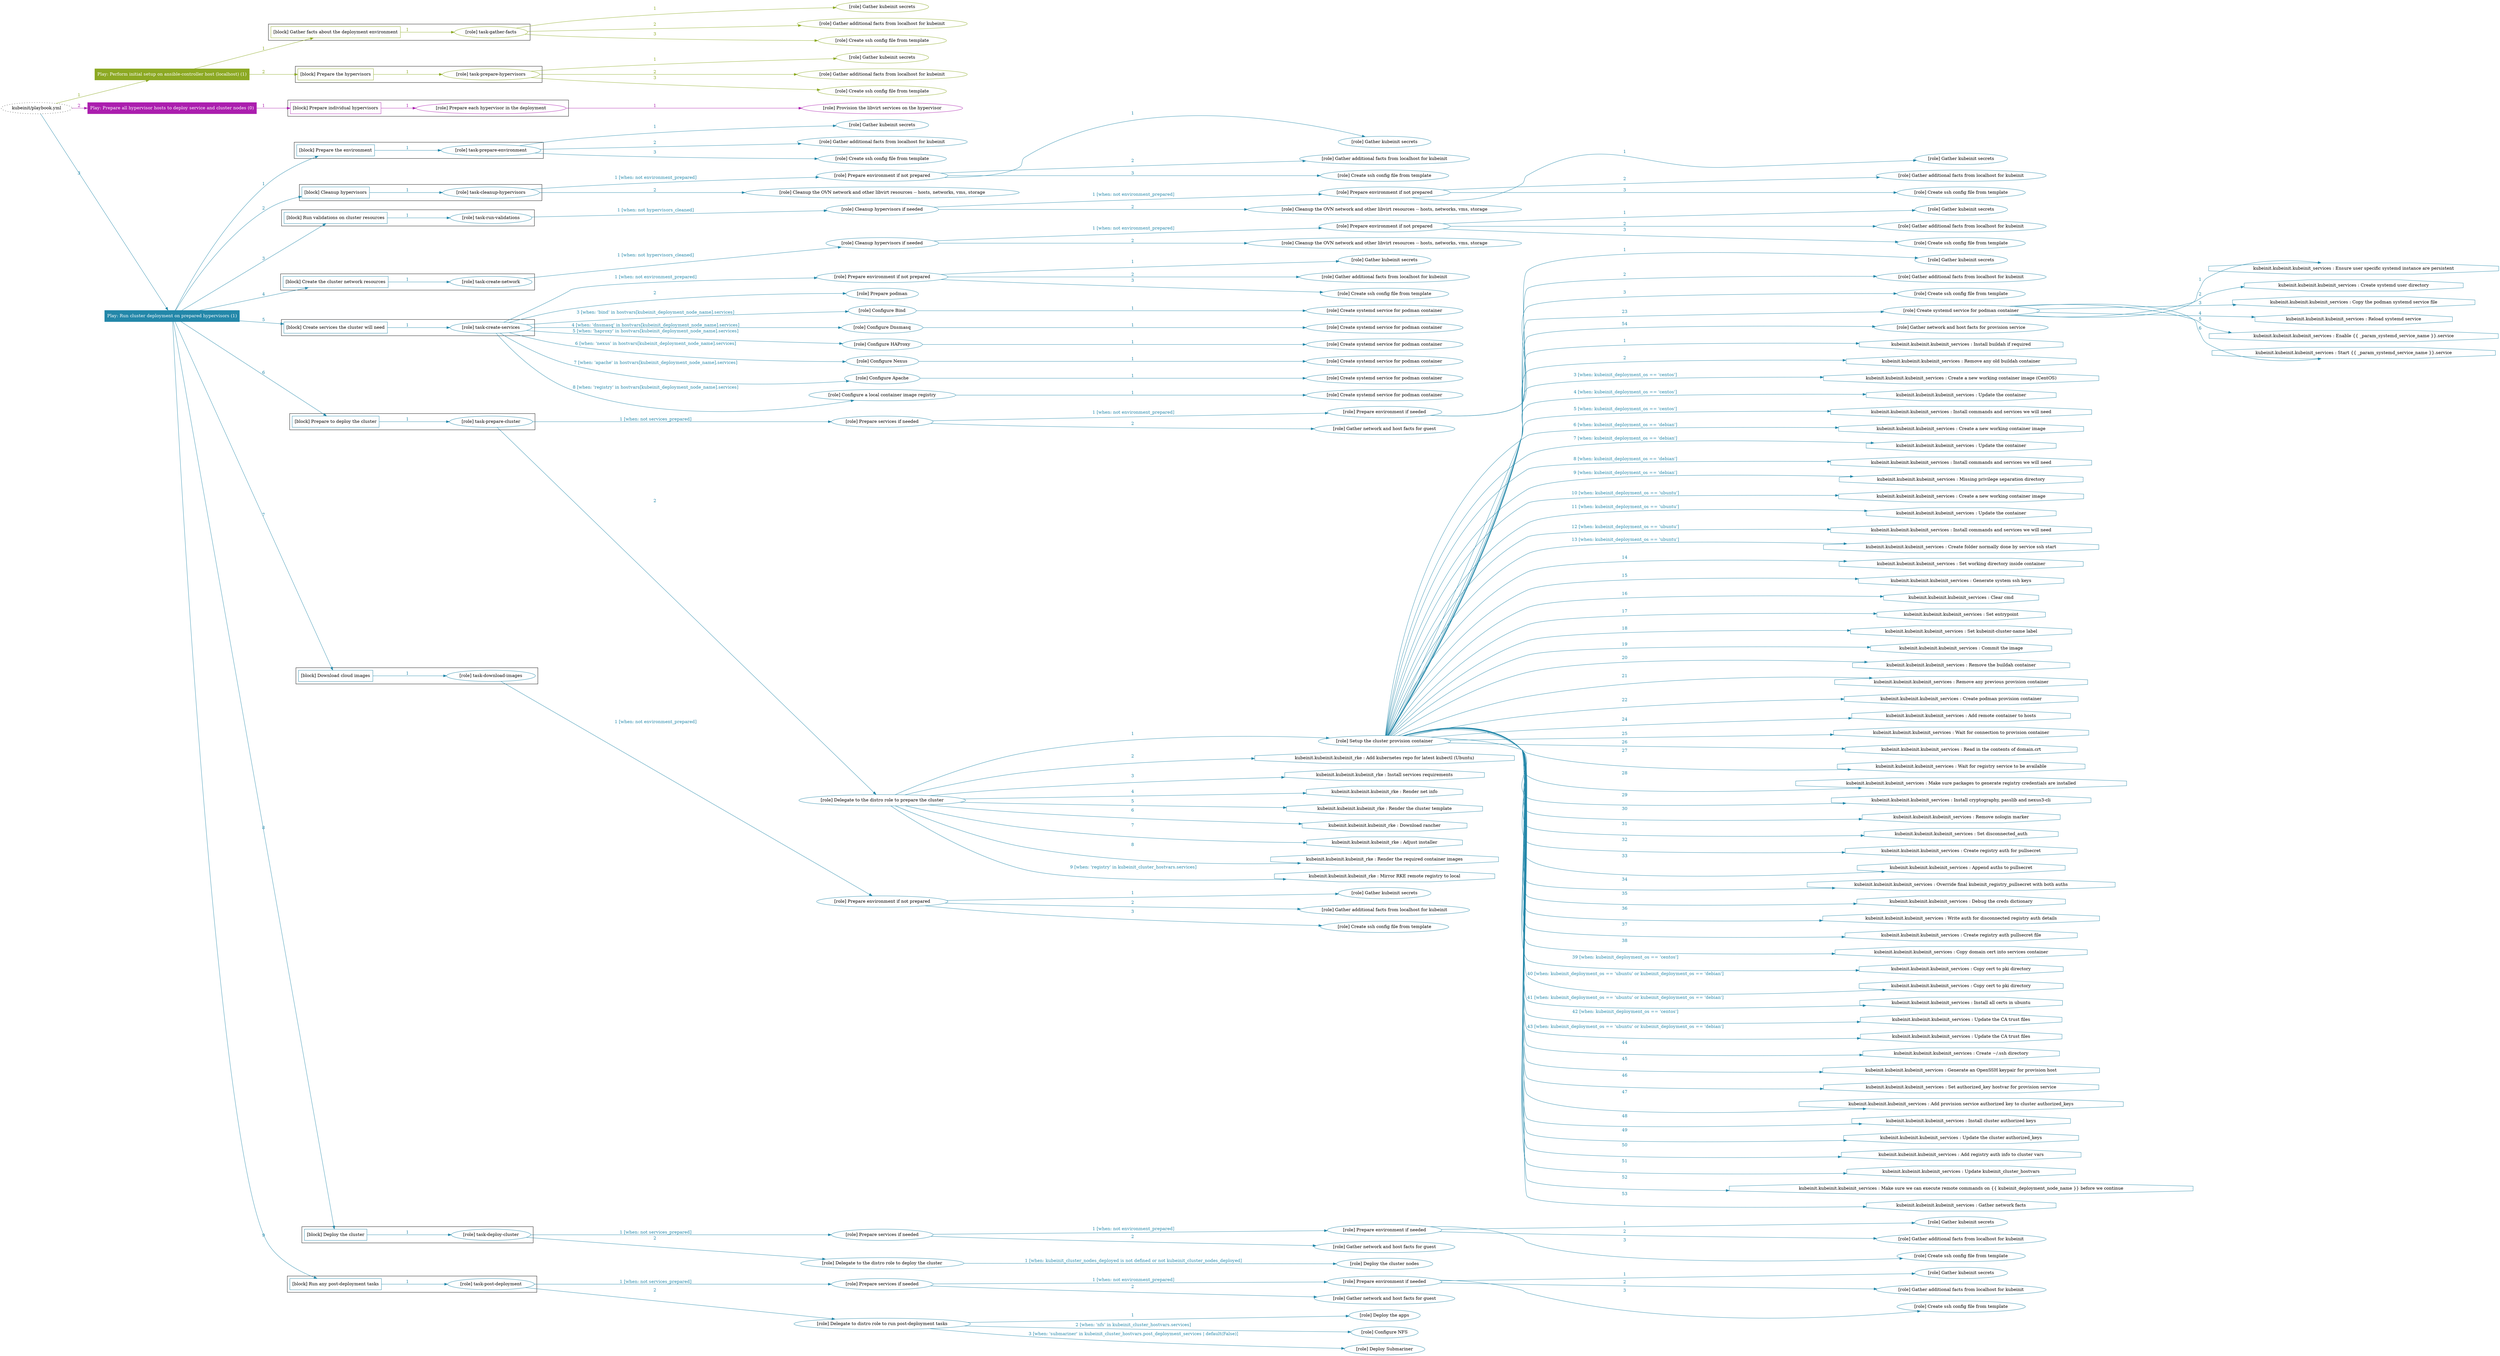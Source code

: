 digraph {
	graph [concentrate=true ordering=in rankdir=LR ratio=fill]
	edge [esep=5 sep=10]
	"kubeinit/playbook.yml" [URL="/home/runner/work/kubeinit/kubeinit/kubeinit/playbook.yml" id=playbook_f18589ae style=dotted]
	play_d3f01a11 [label="Play: Perform initial setup on ansible-controller host (localhost) (1)" URL="/home/runner/work/kubeinit/kubeinit/kubeinit/playbook.yml" color="#8ca923" fontcolor="#ffffff" id=play_d3f01a11 shape=box style=filled tooltip=localhost]
	"kubeinit/playbook.yml" -> play_d3f01a11 [label="1 " color="#8ca923" fontcolor="#8ca923" id=edge_3b4768f6 labeltooltip="1 " tooltip="1 "]
	subgraph "Gather kubeinit secrets" {
		role_a4512faf [label="[role] Gather kubeinit secrets" URL="/home/runner/.ansible/collections/ansible_collections/kubeinit/kubeinit/roles/kubeinit_prepare/tasks/gather_kubeinit_facts.yml" color="#8ca923" id=role_a4512faf tooltip="Gather kubeinit secrets"]
	}
	subgraph "Gather additional facts from localhost for kubeinit" {
		role_34ad358a [label="[role] Gather additional facts from localhost for kubeinit" URL="/home/runner/.ansible/collections/ansible_collections/kubeinit/kubeinit/roles/kubeinit_prepare/tasks/gather_kubeinit_facts.yml" color="#8ca923" id=role_34ad358a tooltip="Gather additional facts from localhost for kubeinit"]
	}
	subgraph "Create ssh config file from template" {
		role_6abac16d [label="[role] Create ssh config file from template" URL="/home/runner/.ansible/collections/ansible_collections/kubeinit/kubeinit/roles/kubeinit_prepare/tasks/gather_kubeinit_facts.yml" color="#8ca923" id=role_6abac16d tooltip="Create ssh config file from template"]
	}
	subgraph "task-gather-facts" {
		role_37e0805f [label="[role] task-gather-facts" URL="/home/runner/work/kubeinit/kubeinit/kubeinit/playbook.yml" color="#8ca923" id=role_37e0805f tooltip="task-gather-facts"]
		role_37e0805f -> role_a4512faf [label="1 " color="#8ca923" fontcolor="#8ca923" id=edge_bf478592 labeltooltip="1 " tooltip="1 "]
		role_37e0805f -> role_34ad358a [label="2 " color="#8ca923" fontcolor="#8ca923" id=edge_3fe0a278 labeltooltip="2 " tooltip="2 "]
		role_37e0805f -> role_6abac16d [label="3 " color="#8ca923" fontcolor="#8ca923" id=edge_3a964ba2 labeltooltip="3 " tooltip="3 "]
	}
	subgraph "Gather kubeinit secrets" {
		role_1e9240cc [label="[role] Gather kubeinit secrets" URL="/home/runner/.ansible/collections/ansible_collections/kubeinit/kubeinit/roles/kubeinit_prepare/tasks/gather_kubeinit_facts.yml" color="#8ca923" id=role_1e9240cc tooltip="Gather kubeinit secrets"]
	}
	subgraph "Gather additional facts from localhost for kubeinit" {
		role_c27169d1 [label="[role] Gather additional facts from localhost for kubeinit" URL="/home/runner/.ansible/collections/ansible_collections/kubeinit/kubeinit/roles/kubeinit_prepare/tasks/gather_kubeinit_facts.yml" color="#8ca923" id=role_c27169d1 tooltip="Gather additional facts from localhost for kubeinit"]
	}
	subgraph "Create ssh config file from template" {
		role_a0195153 [label="[role] Create ssh config file from template" URL="/home/runner/.ansible/collections/ansible_collections/kubeinit/kubeinit/roles/kubeinit_prepare/tasks/gather_kubeinit_facts.yml" color="#8ca923" id=role_a0195153 tooltip="Create ssh config file from template"]
	}
	subgraph "task-prepare-hypervisors" {
		role_8c51bdf3 [label="[role] task-prepare-hypervisors" URL="/home/runner/work/kubeinit/kubeinit/kubeinit/playbook.yml" color="#8ca923" id=role_8c51bdf3 tooltip="task-prepare-hypervisors"]
		role_8c51bdf3 -> role_1e9240cc [label="1 " color="#8ca923" fontcolor="#8ca923" id=edge_98a59966 labeltooltip="1 " tooltip="1 "]
		role_8c51bdf3 -> role_c27169d1 [label="2 " color="#8ca923" fontcolor="#8ca923" id=edge_99d4d0d7 labeltooltip="2 " tooltip="2 "]
		role_8c51bdf3 -> role_a0195153 [label="3 " color="#8ca923" fontcolor="#8ca923" id=edge_0d47c32c labeltooltip="3 " tooltip="3 "]
	}
	subgraph "Play: Perform initial setup on ansible-controller host (localhost) (1)" {
		play_d3f01a11 -> block_3445453b [label=1 color="#8ca923" fontcolor="#8ca923" id=edge_4b902a5a labeltooltip=1 tooltip=1]
		subgraph cluster_block_3445453b {
			block_3445453b [label="[block] Gather facts about the deployment environment" URL="/home/runner/work/kubeinit/kubeinit/kubeinit/playbook.yml" color="#8ca923" id=block_3445453b labeltooltip="Gather facts about the deployment environment" shape=box tooltip="Gather facts about the deployment environment"]
			block_3445453b -> role_37e0805f [label="1 " color="#8ca923" fontcolor="#8ca923" id=edge_ad36cb44 labeltooltip="1 " tooltip="1 "]
		}
		play_d3f01a11 -> block_a7c238de [label=2 color="#8ca923" fontcolor="#8ca923" id=edge_580758dc labeltooltip=2 tooltip=2]
		subgraph cluster_block_a7c238de {
			block_a7c238de [label="[block] Prepare the hypervisors" URL="/home/runner/work/kubeinit/kubeinit/kubeinit/playbook.yml" color="#8ca923" id=block_a7c238de labeltooltip="Prepare the hypervisors" shape=box tooltip="Prepare the hypervisors"]
			block_a7c238de -> role_8c51bdf3 [label="1 " color="#8ca923" fontcolor="#8ca923" id=edge_e7f1fef8 labeltooltip="1 " tooltip="1 "]
		}
	}
	play_740d3b22 [label="Play: Prepare all hypervisor hosts to deploy service and cluster nodes (0)" URL="/home/runner/work/kubeinit/kubeinit/kubeinit/playbook.yml" color="#ab1eae" fontcolor="#ffffff" id=play_740d3b22 shape=box style=filled tooltip="Play: Prepare all hypervisor hosts to deploy service and cluster nodes (0)"]
	"kubeinit/playbook.yml" -> play_740d3b22 [label="2 " color="#ab1eae" fontcolor="#ab1eae" id=edge_fe4972fe labeltooltip="2 " tooltip="2 "]
	subgraph "Provision the libvirt services on the hypervisor" {
		role_5872c159 [label="[role] Provision the libvirt services on the hypervisor" URL="/home/runner/.ansible/collections/ansible_collections/kubeinit/kubeinit/roles/kubeinit_prepare/tasks/prepare_hypervisor.yml" color="#ab1eae" id=role_5872c159 tooltip="Provision the libvirt services on the hypervisor"]
	}
	subgraph "Prepare each hypervisor in the deployment" {
		role_92059903 [label="[role] Prepare each hypervisor in the deployment" URL="/home/runner/work/kubeinit/kubeinit/kubeinit/playbook.yml" color="#ab1eae" id=role_92059903 tooltip="Prepare each hypervisor in the deployment"]
		role_92059903 -> role_5872c159 [label="1 " color="#ab1eae" fontcolor="#ab1eae" id=edge_d716bd7c labeltooltip="1 " tooltip="1 "]
	}
	subgraph "Play: Prepare all hypervisor hosts to deploy service and cluster nodes (0)" {
		play_740d3b22 -> block_844d1550 [label=1 color="#ab1eae" fontcolor="#ab1eae" id=edge_21cb5ca1 labeltooltip=1 tooltip=1]
		subgraph cluster_block_844d1550 {
			block_844d1550 [label="[block] Prepare individual hypervisors" URL="/home/runner/work/kubeinit/kubeinit/kubeinit/playbook.yml" color="#ab1eae" id=block_844d1550 labeltooltip="Prepare individual hypervisors" shape=box tooltip="Prepare individual hypervisors"]
			block_844d1550 -> role_92059903 [label="1 " color="#ab1eae" fontcolor="#ab1eae" id=edge_20e15cd2 labeltooltip="1 " tooltip="1 "]
		}
	}
	play_47c2d428 [label="Play: Run cluster deployment on prepared hypervisors (1)" URL="/home/runner/work/kubeinit/kubeinit/kubeinit/playbook.yml" color="#2387a9" fontcolor="#ffffff" id=play_47c2d428 shape=box style=filled tooltip=localhost]
	"kubeinit/playbook.yml" -> play_47c2d428 [label="3 " color="#2387a9" fontcolor="#2387a9" id=edge_641a77fb labeltooltip="3 " tooltip="3 "]
	subgraph "Gather kubeinit secrets" {
		role_458a76ee [label="[role] Gather kubeinit secrets" URL="/home/runner/.ansible/collections/ansible_collections/kubeinit/kubeinit/roles/kubeinit_prepare/tasks/gather_kubeinit_facts.yml" color="#2387a9" id=role_458a76ee tooltip="Gather kubeinit secrets"]
	}
	subgraph "Gather additional facts from localhost for kubeinit" {
		role_12b70595 [label="[role] Gather additional facts from localhost for kubeinit" URL="/home/runner/.ansible/collections/ansible_collections/kubeinit/kubeinit/roles/kubeinit_prepare/tasks/gather_kubeinit_facts.yml" color="#2387a9" id=role_12b70595 tooltip="Gather additional facts from localhost for kubeinit"]
	}
	subgraph "Create ssh config file from template" {
		role_ae59a5ba [label="[role] Create ssh config file from template" URL="/home/runner/.ansible/collections/ansible_collections/kubeinit/kubeinit/roles/kubeinit_prepare/tasks/gather_kubeinit_facts.yml" color="#2387a9" id=role_ae59a5ba tooltip="Create ssh config file from template"]
	}
	subgraph "task-prepare-environment" {
		role_ec7894c0 [label="[role] task-prepare-environment" URL="/home/runner/work/kubeinit/kubeinit/kubeinit/playbook.yml" color="#2387a9" id=role_ec7894c0 tooltip="task-prepare-environment"]
		role_ec7894c0 -> role_458a76ee [label="1 " color="#2387a9" fontcolor="#2387a9" id=edge_d1e59964 labeltooltip="1 " tooltip="1 "]
		role_ec7894c0 -> role_12b70595 [label="2 " color="#2387a9" fontcolor="#2387a9" id=edge_28e73ca8 labeltooltip="2 " tooltip="2 "]
		role_ec7894c0 -> role_ae59a5ba [label="3 " color="#2387a9" fontcolor="#2387a9" id=edge_8862705d labeltooltip="3 " tooltip="3 "]
	}
	subgraph "Gather kubeinit secrets" {
		role_4397fd82 [label="[role] Gather kubeinit secrets" URL="/home/runner/.ansible/collections/ansible_collections/kubeinit/kubeinit/roles/kubeinit_prepare/tasks/gather_kubeinit_facts.yml" color="#2387a9" id=role_4397fd82 tooltip="Gather kubeinit secrets"]
	}
	subgraph "Gather additional facts from localhost for kubeinit" {
		role_b1b2f01c [label="[role] Gather additional facts from localhost for kubeinit" URL="/home/runner/.ansible/collections/ansible_collections/kubeinit/kubeinit/roles/kubeinit_prepare/tasks/gather_kubeinit_facts.yml" color="#2387a9" id=role_b1b2f01c tooltip="Gather additional facts from localhost for kubeinit"]
	}
	subgraph "Create ssh config file from template" {
		role_b275f154 [label="[role] Create ssh config file from template" URL="/home/runner/.ansible/collections/ansible_collections/kubeinit/kubeinit/roles/kubeinit_prepare/tasks/gather_kubeinit_facts.yml" color="#2387a9" id=role_b275f154 tooltip="Create ssh config file from template"]
	}
	subgraph "Prepare environment if not prepared" {
		role_d0fbde07 [label="[role] Prepare environment if not prepared" URL="/home/runner/.ansible/collections/ansible_collections/kubeinit/kubeinit/roles/kubeinit_prepare/tasks/cleanup_hypervisors.yml" color="#2387a9" id=role_d0fbde07 tooltip="Prepare environment if not prepared"]
		role_d0fbde07 -> role_4397fd82 [label="1 " color="#2387a9" fontcolor="#2387a9" id=edge_b4235505 labeltooltip="1 " tooltip="1 "]
		role_d0fbde07 -> role_b1b2f01c [label="2 " color="#2387a9" fontcolor="#2387a9" id=edge_d546085a labeltooltip="2 " tooltip="2 "]
		role_d0fbde07 -> role_b275f154 [label="3 " color="#2387a9" fontcolor="#2387a9" id=edge_e4a0611f labeltooltip="3 " tooltip="3 "]
	}
	subgraph "Cleanup the OVN network and other libvirt resources -- hosts, networks, vms, storage" {
		role_2924a11b [label="[role] Cleanup the OVN network and other libvirt resources -- hosts, networks, vms, storage" URL="/home/runner/.ansible/collections/ansible_collections/kubeinit/kubeinit/roles/kubeinit_prepare/tasks/cleanup_hypervisors.yml" color="#2387a9" id=role_2924a11b tooltip="Cleanup the OVN network and other libvirt resources -- hosts, networks, vms, storage"]
	}
	subgraph "task-cleanup-hypervisors" {
		role_8cc52d57 [label="[role] task-cleanup-hypervisors" URL="/home/runner/work/kubeinit/kubeinit/kubeinit/playbook.yml" color="#2387a9" id=role_8cc52d57 tooltip="task-cleanup-hypervisors"]
		role_8cc52d57 -> role_d0fbde07 [label="1 [when: not environment_prepared]" color="#2387a9" fontcolor="#2387a9" id=edge_1b88405f labeltooltip="1 [when: not environment_prepared]" tooltip="1 [when: not environment_prepared]"]
		role_8cc52d57 -> role_2924a11b [label="2 " color="#2387a9" fontcolor="#2387a9" id=edge_65e23b1f labeltooltip="2 " tooltip="2 "]
	}
	subgraph "Gather kubeinit secrets" {
		role_15cd4ee0 [label="[role] Gather kubeinit secrets" URL="/home/runner/.ansible/collections/ansible_collections/kubeinit/kubeinit/roles/kubeinit_prepare/tasks/gather_kubeinit_facts.yml" color="#2387a9" id=role_15cd4ee0 tooltip="Gather kubeinit secrets"]
	}
	subgraph "Gather additional facts from localhost for kubeinit" {
		role_3104fdd9 [label="[role] Gather additional facts from localhost for kubeinit" URL="/home/runner/.ansible/collections/ansible_collections/kubeinit/kubeinit/roles/kubeinit_prepare/tasks/gather_kubeinit_facts.yml" color="#2387a9" id=role_3104fdd9 tooltip="Gather additional facts from localhost for kubeinit"]
	}
	subgraph "Create ssh config file from template" {
		role_4c82c2dd [label="[role] Create ssh config file from template" URL="/home/runner/.ansible/collections/ansible_collections/kubeinit/kubeinit/roles/kubeinit_prepare/tasks/gather_kubeinit_facts.yml" color="#2387a9" id=role_4c82c2dd tooltip="Create ssh config file from template"]
	}
	subgraph "Prepare environment if not prepared" {
		role_9767ee61 [label="[role] Prepare environment if not prepared" URL="/home/runner/.ansible/collections/ansible_collections/kubeinit/kubeinit/roles/kubeinit_prepare/tasks/cleanup_hypervisors.yml" color="#2387a9" id=role_9767ee61 tooltip="Prepare environment if not prepared"]
		role_9767ee61 -> role_15cd4ee0 [label="1 " color="#2387a9" fontcolor="#2387a9" id=edge_0309709e labeltooltip="1 " tooltip="1 "]
		role_9767ee61 -> role_3104fdd9 [label="2 " color="#2387a9" fontcolor="#2387a9" id=edge_1964f68d labeltooltip="2 " tooltip="2 "]
		role_9767ee61 -> role_4c82c2dd [label="3 " color="#2387a9" fontcolor="#2387a9" id=edge_4b0c06aa labeltooltip="3 " tooltip="3 "]
	}
	subgraph "Cleanup the OVN network and other libvirt resources -- hosts, networks, vms, storage" {
		role_6cf411d5 [label="[role] Cleanup the OVN network and other libvirt resources -- hosts, networks, vms, storage" URL="/home/runner/.ansible/collections/ansible_collections/kubeinit/kubeinit/roles/kubeinit_prepare/tasks/cleanup_hypervisors.yml" color="#2387a9" id=role_6cf411d5 tooltip="Cleanup the OVN network and other libvirt resources -- hosts, networks, vms, storage"]
	}
	subgraph "Cleanup hypervisors if needed" {
		role_54ca5cae [label="[role] Cleanup hypervisors if needed" URL="/home/runner/.ansible/collections/ansible_collections/kubeinit/kubeinit/roles/kubeinit_validations/tasks/main.yml" color="#2387a9" id=role_54ca5cae tooltip="Cleanup hypervisors if needed"]
		role_54ca5cae -> role_9767ee61 [label="1 [when: not environment_prepared]" color="#2387a9" fontcolor="#2387a9" id=edge_209f6db2 labeltooltip="1 [when: not environment_prepared]" tooltip="1 [when: not environment_prepared]"]
		role_54ca5cae -> role_6cf411d5 [label="2 " color="#2387a9" fontcolor="#2387a9" id=edge_3243cd75 labeltooltip="2 " tooltip="2 "]
	}
	subgraph "task-run-validations" {
		role_e6ce5b57 [label="[role] task-run-validations" URL="/home/runner/work/kubeinit/kubeinit/kubeinit/playbook.yml" color="#2387a9" id=role_e6ce5b57 tooltip="task-run-validations"]
		role_e6ce5b57 -> role_54ca5cae [label="1 [when: not hypervisors_cleaned]" color="#2387a9" fontcolor="#2387a9" id=edge_14677c41 labeltooltip="1 [when: not hypervisors_cleaned]" tooltip="1 [when: not hypervisors_cleaned]"]
	}
	subgraph "Gather kubeinit secrets" {
		role_9b7a5bab [label="[role] Gather kubeinit secrets" URL="/home/runner/.ansible/collections/ansible_collections/kubeinit/kubeinit/roles/kubeinit_prepare/tasks/gather_kubeinit_facts.yml" color="#2387a9" id=role_9b7a5bab tooltip="Gather kubeinit secrets"]
	}
	subgraph "Gather additional facts from localhost for kubeinit" {
		role_1a7ce86d [label="[role] Gather additional facts from localhost for kubeinit" URL="/home/runner/.ansible/collections/ansible_collections/kubeinit/kubeinit/roles/kubeinit_prepare/tasks/gather_kubeinit_facts.yml" color="#2387a9" id=role_1a7ce86d tooltip="Gather additional facts from localhost for kubeinit"]
	}
	subgraph "Create ssh config file from template" {
		role_4319a682 [label="[role] Create ssh config file from template" URL="/home/runner/.ansible/collections/ansible_collections/kubeinit/kubeinit/roles/kubeinit_prepare/tasks/gather_kubeinit_facts.yml" color="#2387a9" id=role_4319a682 tooltip="Create ssh config file from template"]
	}
	subgraph "Prepare environment if not prepared" {
		role_3febf992 [label="[role] Prepare environment if not prepared" URL="/home/runner/.ansible/collections/ansible_collections/kubeinit/kubeinit/roles/kubeinit_prepare/tasks/cleanup_hypervisors.yml" color="#2387a9" id=role_3febf992 tooltip="Prepare environment if not prepared"]
		role_3febf992 -> role_9b7a5bab [label="1 " color="#2387a9" fontcolor="#2387a9" id=edge_646cd751 labeltooltip="1 " tooltip="1 "]
		role_3febf992 -> role_1a7ce86d [label="2 " color="#2387a9" fontcolor="#2387a9" id=edge_178e4969 labeltooltip="2 " tooltip="2 "]
		role_3febf992 -> role_4319a682 [label="3 " color="#2387a9" fontcolor="#2387a9" id=edge_f61bdd3c labeltooltip="3 " tooltip="3 "]
	}
	subgraph "Cleanup the OVN network and other libvirt resources -- hosts, networks, vms, storage" {
		role_02ae241a [label="[role] Cleanup the OVN network and other libvirt resources -- hosts, networks, vms, storage" URL="/home/runner/.ansible/collections/ansible_collections/kubeinit/kubeinit/roles/kubeinit_prepare/tasks/cleanup_hypervisors.yml" color="#2387a9" id=role_02ae241a tooltip="Cleanup the OVN network and other libvirt resources -- hosts, networks, vms, storage"]
	}
	subgraph "Cleanup hypervisors if needed" {
		role_3112e8f4 [label="[role] Cleanup hypervisors if needed" URL="/home/runner/.ansible/collections/ansible_collections/kubeinit/kubeinit/roles/kubeinit_libvirt/tasks/create_network.yml" color="#2387a9" id=role_3112e8f4 tooltip="Cleanup hypervisors if needed"]
		role_3112e8f4 -> role_3febf992 [label="1 [when: not environment_prepared]" color="#2387a9" fontcolor="#2387a9" id=edge_687034e9 labeltooltip="1 [when: not environment_prepared]" tooltip="1 [when: not environment_prepared]"]
		role_3112e8f4 -> role_02ae241a [label="2 " color="#2387a9" fontcolor="#2387a9" id=edge_6734dba0 labeltooltip="2 " tooltip="2 "]
	}
	subgraph "task-create-network" {
		role_27e45242 [label="[role] task-create-network" URL="/home/runner/work/kubeinit/kubeinit/kubeinit/playbook.yml" color="#2387a9" id=role_27e45242 tooltip="task-create-network"]
		role_27e45242 -> role_3112e8f4 [label="1 [when: not hypervisors_cleaned]" color="#2387a9" fontcolor="#2387a9" id=edge_85380d1f labeltooltip="1 [when: not hypervisors_cleaned]" tooltip="1 [when: not hypervisors_cleaned]"]
	}
	subgraph "Gather kubeinit secrets" {
		role_eeb8034c [label="[role] Gather kubeinit secrets" URL="/home/runner/.ansible/collections/ansible_collections/kubeinit/kubeinit/roles/kubeinit_prepare/tasks/gather_kubeinit_facts.yml" color="#2387a9" id=role_eeb8034c tooltip="Gather kubeinit secrets"]
	}
	subgraph "Gather additional facts from localhost for kubeinit" {
		role_292681ff [label="[role] Gather additional facts from localhost for kubeinit" URL="/home/runner/.ansible/collections/ansible_collections/kubeinit/kubeinit/roles/kubeinit_prepare/tasks/gather_kubeinit_facts.yml" color="#2387a9" id=role_292681ff tooltip="Gather additional facts from localhost for kubeinit"]
	}
	subgraph "Create ssh config file from template" {
		role_042162ba [label="[role] Create ssh config file from template" URL="/home/runner/.ansible/collections/ansible_collections/kubeinit/kubeinit/roles/kubeinit_prepare/tasks/gather_kubeinit_facts.yml" color="#2387a9" id=role_042162ba tooltip="Create ssh config file from template"]
	}
	subgraph "Prepare environment if not prepared" {
		role_b03a656a [label="[role] Prepare environment if not prepared" URL="/home/runner/.ansible/collections/ansible_collections/kubeinit/kubeinit/roles/kubeinit_services/tasks/main.yml" color="#2387a9" id=role_b03a656a tooltip="Prepare environment if not prepared"]
		role_b03a656a -> role_eeb8034c [label="1 " color="#2387a9" fontcolor="#2387a9" id=edge_82b0fe51 labeltooltip="1 " tooltip="1 "]
		role_b03a656a -> role_292681ff [label="2 " color="#2387a9" fontcolor="#2387a9" id=edge_67aa5aef labeltooltip="2 " tooltip="2 "]
		role_b03a656a -> role_042162ba [label="3 " color="#2387a9" fontcolor="#2387a9" id=edge_d496cb0a labeltooltip="3 " tooltip="3 "]
	}
	subgraph "Prepare podman" {
		role_6052643d [label="[role] Prepare podman" URL="/home/runner/.ansible/collections/ansible_collections/kubeinit/kubeinit/roles/kubeinit_services/tasks/00_create_service_pod.yml" color="#2387a9" id=role_6052643d tooltip="Prepare podman"]
	}
	subgraph "Create systemd service for podman container" {
		role_26da7df5 [label="[role] Create systemd service for podman container" URL="/home/runner/.ansible/collections/ansible_collections/kubeinit/kubeinit/roles/kubeinit_bind/tasks/main.yml" color="#2387a9" id=role_26da7df5 tooltip="Create systemd service for podman container"]
	}
	subgraph "Configure Bind" {
		role_58107fe3 [label="[role] Configure Bind" URL="/home/runner/.ansible/collections/ansible_collections/kubeinit/kubeinit/roles/kubeinit_services/tasks/start_services_containers.yml" color="#2387a9" id=role_58107fe3 tooltip="Configure Bind"]
		role_58107fe3 -> role_26da7df5 [label="1 " color="#2387a9" fontcolor="#2387a9" id=edge_12a217c5 labeltooltip="1 " tooltip="1 "]
	}
	subgraph "Create systemd service for podman container" {
		role_14ebf352 [label="[role] Create systemd service for podman container" URL="/home/runner/.ansible/collections/ansible_collections/kubeinit/kubeinit/roles/kubeinit_dnsmasq/tasks/main.yml" color="#2387a9" id=role_14ebf352 tooltip="Create systemd service for podman container"]
	}
	subgraph "Configure Dnsmasq" {
		role_a3c5c97b [label="[role] Configure Dnsmasq" URL="/home/runner/.ansible/collections/ansible_collections/kubeinit/kubeinit/roles/kubeinit_services/tasks/start_services_containers.yml" color="#2387a9" id=role_a3c5c97b tooltip="Configure Dnsmasq"]
		role_a3c5c97b -> role_14ebf352 [label="1 " color="#2387a9" fontcolor="#2387a9" id=edge_770190ba labeltooltip="1 " tooltip="1 "]
	}
	subgraph "Create systemd service for podman container" {
		role_8e19e1d7 [label="[role] Create systemd service for podman container" URL="/home/runner/.ansible/collections/ansible_collections/kubeinit/kubeinit/roles/kubeinit_haproxy/tasks/main.yml" color="#2387a9" id=role_8e19e1d7 tooltip="Create systemd service for podman container"]
	}
	subgraph "Configure HAProxy" {
		role_864f06b5 [label="[role] Configure HAProxy" URL="/home/runner/.ansible/collections/ansible_collections/kubeinit/kubeinit/roles/kubeinit_services/tasks/start_services_containers.yml" color="#2387a9" id=role_864f06b5 tooltip="Configure HAProxy"]
		role_864f06b5 -> role_8e19e1d7 [label="1 " color="#2387a9" fontcolor="#2387a9" id=edge_d6e3737c labeltooltip="1 " tooltip="1 "]
	}
	subgraph "Create systemd service for podman container" {
		role_10c4fa29 [label="[role] Create systemd service for podman container" URL="/home/runner/.ansible/collections/ansible_collections/kubeinit/kubeinit/roles/kubeinit_nexus/tasks/main.yml" color="#2387a9" id=role_10c4fa29 tooltip="Create systemd service for podman container"]
	}
	subgraph "Configure Nexus" {
		role_2254f5fe [label="[role] Configure Nexus" URL="/home/runner/.ansible/collections/ansible_collections/kubeinit/kubeinit/roles/kubeinit_services/tasks/start_services_containers.yml" color="#2387a9" id=role_2254f5fe tooltip="Configure Nexus"]
		role_2254f5fe -> role_10c4fa29 [label="1 " color="#2387a9" fontcolor="#2387a9" id=edge_c308c75c labeltooltip="1 " tooltip="1 "]
	}
	subgraph "Create systemd service for podman container" {
		role_c3cd2ba3 [label="[role] Create systemd service for podman container" URL="/home/runner/.ansible/collections/ansible_collections/kubeinit/kubeinit/roles/kubeinit_apache/tasks/main.yml" color="#2387a9" id=role_c3cd2ba3 tooltip="Create systemd service for podman container"]
	}
	subgraph "Configure Apache" {
		role_859206b7 [label="[role] Configure Apache" URL="/home/runner/.ansible/collections/ansible_collections/kubeinit/kubeinit/roles/kubeinit_services/tasks/start_services_containers.yml" color="#2387a9" id=role_859206b7 tooltip="Configure Apache"]
		role_859206b7 -> role_c3cd2ba3 [label="1 " color="#2387a9" fontcolor="#2387a9" id=edge_c9c301f5 labeltooltip="1 " tooltip="1 "]
	}
	subgraph "Create systemd service for podman container" {
		role_2874698a [label="[role] Create systemd service for podman container" URL="/home/runner/.ansible/collections/ansible_collections/kubeinit/kubeinit/roles/kubeinit_registry/tasks/main.yml" color="#2387a9" id=role_2874698a tooltip="Create systemd service for podman container"]
	}
	subgraph "Configure a local container image registry" {
		role_45239829 [label="[role] Configure a local container image registry" URL="/home/runner/.ansible/collections/ansible_collections/kubeinit/kubeinit/roles/kubeinit_services/tasks/start_services_containers.yml" color="#2387a9" id=role_45239829 tooltip="Configure a local container image registry"]
		role_45239829 -> role_2874698a [label="1 " color="#2387a9" fontcolor="#2387a9" id=edge_256706a9 labeltooltip="1 " tooltip="1 "]
	}
	subgraph "task-create-services" {
		role_63827cc9 [label="[role] task-create-services" URL="/home/runner/work/kubeinit/kubeinit/kubeinit/playbook.yml" color="#2387a9" id=role_63827cc9 tooltip="task-create-services"]
		role_63827cc9 -> role_b03a656a [label="1 [when: not environment_prepared]" color="#2387a9" fontcolor="#2387a9" id=edge_8a370e9e labeltooltip="1 [when: not environment_prepared]" tooltip="1 [when: not environment_prepared]"]
		role_63827cc9 -> role_6052643d [label="2 " color="#2387a9" fontcolor="#2387a9" id=edge_6f56a597 labeltooltip="2 " tooltip="2 "]
		role_63827cc9 -> role_58107fe3 [label="3 [when: 'bind' in hostvars[kubeinit_deployment_node_name].services]" color="#2387a9" fontcolor="#2387a9" id=edge_c485f41f labeltooltip="3 [when: 'bind' in hostvars[kubeinit_deployment_node_name].services]" tooltip="3 [when: 'bind' in hostvars[kubeinit_deployment_node_name].services]"]
		role_63827cc9 -> role_a3c5c97b [label="4 [when: 'dnsmasq' in hostvars[kubeinit_deployment_node_name].services]" color="#2387a9" fontcolor="#2387a9" id=edge_11ab300b labeltooltip="4 [when: 'dnsmasq' in hostvars[kubeinit_deployment_node_name].services]" tooltip="4 [when: 'dnsmasq' in hostvars[kubeinit_deployment_node_name].services]"]
		role_63827cc9 -> role_864f06b5 [label="5 [when: 'haproxy' in hostvars[kubeinit_deployment_node_name].services]" color="#2387a9" fontcolor="#2387a9" id=edge_3c4fd914 labeltooltip="5 [when: 'haproxy' in hostvars[kubeinit_deployment_node_name].services]" tooltip="5 [when: 'haproxy' in hostvars[kubeinit_deployment_node_name].services]"]
		role_63827cc9 -> role_2254f5fe [label="6 [when: 'nexus' in hostvars[kubeinit_deployment_node_name].services]" color="#2387a9" fontcolor="#2387a9" id=edge_37278fc6 labeltooltip="6 [when: 'nexus' in hostvars[kubeinit_deployment_node_name].services]" tooltip="6 [when: 'nexus' in hostvars[kubeinit_deployment_node_name].services]"]
		role_63827cc9 -> role_859206b7 [label="7 [when: 'apache' in hostvars[kubeinit_deployment_node_name].services]" color="#2387a9" fontcolor="#2387a9" id=edge_59912d50 labeltooltip="7 [when: 'apache' in hostvars[kubeinit_deployment_node_name].services]" tooltip="7 [when: 'apache' in hostvars[kubeinit_deployment_node_name].services]"]
		role_63827cc9 -> role_45239829 [label="8 [when: 'registry' in hostvars[kubeinit_deployment_node_name].services]" color="#2387a9" fontcolor="#2387a9" id=edge_309a9635 labeltooltip="8 [when: 'registry' in hostvars[kubeinit_deployment_node_name].services]" tooltip="8 [when: 'registry' in hostvars[kubeinit_deployment_node_name].services]"]
	}
	subgraph "Gather kubeinit secrets" {
		role_d06fcfec [label="[role] Gather kubeinit secrets" URL="/home/runner/.ansible/collections/ansible_collections/kubeinit/kubeinit/roles/kubeinit_prepare/tasks/gather_kubeinit_facts.yml" color="#2387a9" id=role_d06fcfec tooltip="Gather kubeinit secrets"]
	}
	subgraph "Gather additional facts from localhost for kubeinit" {
		role_7b9a98af [label="[role] Gather additional facts from localhost for kubeinit" URL="/home/runner/.ansible/collections/ansible_collections/kubeinit/kubeinit/roles/kubeinit_prepare/tasks/gather_kubeinit_facts.yml" color="#2387a9" id=role_7b9a98af tooltip="Gather additional facts from localhost for kubeinit"]
	}
	subgraph "Create ssh config file from template" {
		role_7d92a114 [label="[role] Create ssh config file from template" URL="/home/runner/.ansible/collections/ansible_collections/kubeinit/kubeinit/roles/kubeinit_prepare/tasks/gather_kubeinit_facts.yml" color="#2387a9" id=role_7d92a114 tooltip="Create ssh config file from template"]
	}
	subgraph "Prepare environment if needed" {
		role_ffcc89ff [label="[role] Prepare environment if needed" URL="/home/runner/.ansible/collections/ansible_collections/kubeinit/kubeinit/roles/kubeinit_services/tasks/prepare_services.yml" color="#2387a9" id=role_ffcc89ff tooltip="Prepare environment if needed"]
		role_ffcc89ff -> role_d06fcfec [label="1 " color="#2387a9" fontcolor="#2387a9" id=edge_747fd540 labeltooltip="1 " tooltip="1 "]
		role_ffcc89ff -> role_7b9a98af [label="2 " color="#2387a9" fontcolor="#2387a9" id=edge_02cf8183 labeltooltip="2 " tooltip="2 "]
		role_ffcc89ff -> role_7d92a114 [label="3 " color="#2387a9" fontcolor="#2387a9" id=edge_38727f85 labeltooltip="3 " tooltip="3 "]
	}
	subgraph "Gather network and host facts for guest" {
		role_3334a95c [label="[role] Gather network and host facts for guest" URL="/home/runner/.ansible/collections/ansible_collections/kubeinit/kubeinit/roles/kubeinit_services/tasks/prepare_services.yml" color="#2387a9" id=role_3334a95c tooltip="Gather network and host facts for guest"]
	}
	subgraph "Prepare services if needed" {
		role_96b8cc28 [label="[role] Prepare services if needed" URL="/home/runner/.ansible/collections/ansible_collections/kubeinit/kubeinit/roles/kubeinit_prepare/tasks/prepare_cluster.yml" color="#2387a9" id=role_96b8cc28 tooltip="Prepare services if needed"]
		role_96b8cc28 -> role_ffcc89ff [label="1 [when: not environment_prepared]" color="#2387a9" fontcolor="#2387a9" id=edge_56031ddc labeltooltip="1 [when: not environment_prepared]" tooltip="1 [when: not environment_prepared]"]
		role_96b8cc28 -> role_3334a95c [label="2 " color="#2387a9" fontcolor="#2387a9" id=edge_9e246e45 labeltooltip="2 " tooltip="2 "]
	}
	subgraph "Create systemd service for podman container" {
		role_60c0ddd4 [label="[role] Create systemd service for podman container" URL="/home/runner/.ansible/collections/ansible_collections/kubeinit/kubeinit/roles/kubeinit_services/tasks/create_provision_container.yml" color="#2387a9" id=role_60c0ddd4 tooltip="Create systemd service for podman container"]
		task_31456835 [label="kubeinit.kubeinit.kubeinit_services : Ensure user specific systemd instance are persistent" URL="/home/runner/.ansible/collections/ansible_collections/kubeinit/kubeinit/roles/kubeinit_services/tasks/create_managed_service.yml" color="#2387a9" id=task_31456835 shape=octagon tooltip="kubeinit.kubeinit.kubeinit_services : Ensure user specific systemd instance are persistent"]
		role_60c0ddd4 -> task_31456835 [label="1 " color="#2387a9" fontcolor="#2387a9" id=edge_626b7fe4 labeltooltip="1 " tooltip="1 "]
		task_a743dc09 [label="kubeinit.kubeinit.kubeinit_services : Create systemd user directory" URL="/home/runner/.ansible/collections/ansible_collections/kubeinit/kubeinit/roles/kubeinit_services/tasks/create_managed_service.yml" color="#2387a9" id=task_a743dc09 shape=octagon tooltip="kubeinit.kubeinit.kubeinit_services : Create systemd user directory"]
		role_60c0ddd4 -> task_a743dc09 [label="2 " color="#2387a9" fontcolor="#2387a9" id=edge_2c6a623e labeltooltip="2 " tooltip="2 "]
		task_ee0f7b28 [label="kubeinit.kubeinit.kubeinit_services : Copy the podman systemd service file" URL="/home/runner/.ansible/collections/ansible_collections/kubeinit/kubeinit/roles/kubeinit_services/tasks/create_managed_service.yml" color="#2387a9" id=task_ee0f7b28 shape=octagon tooltip="kubeinit.kubeinit.kubeinit_services : Copy the podman systemd service file"]
		role_60c0ddd4 -> task_ee0f7b28 [label="3 " color="#2387a9" fontcolor="#2387a9" id=edge_2d59c8c4 labeltooltip="3 " tooltip="3 "]
		task_2b6d81d0 [label="kubeinit.kubeinit.kubeinit_services : Reload systemd service" URL="/home/runner/.ansible/collections/ansible_collections/kubeinit/kubeinit/roles/kubeinit_services/tasks/create_managed_service.yml" color="#2387a9" id=task_2b6d81d0 shape=octagon tooltip="kubeinit.kubeinit.kubeinit_services : Reload systemd service"]
		role_60c0ddd4 -> task_2b6d81d0 [label="4 " color="#2387a9" fontcolor="#2387a9" id=edge_305069bb labeltooltip="4 " tooltip="4 "]
		task_35d30099 [label="kubeinit.kubeinit.kubeinit_services : Enable {{ _param_systemd_service_name }}.service" URL="/home/runner/.ansible/collections/ansible_collections/kubeinit/kubeinit/roles/kubeinit_services/tasks/create_managed_service.yml" color="#2387a9" id=task_35d30099 shape=octagon tooltip="kubeinit.kubeinit.kubeinit_services : Enable {{ _param_systemd_service_name }}.service"]
		role_60c0ddd4 -> task_35d30099 [label="5 " color="#2387a9" fontcolor="#2387a9" id=edge_4b9280a4 labeltooltip="5 " tooltip="5 "]
		task_398fc4f9 [label="kubeinit.kubeinit.kubeinit_services : Start {{ _param_systemd_service_name }}.service" URL="/home/runner/.ansible/collections/ansible_collections/kubeinit/kubeinit/roles/kubeinit_services/tasks/create_managed_service.yml" color="#2387a9" id=task_398fc4f9 shape=octagon tooltip="kubeinit.kubeinit.kubeinit_services : Start {{ _param_systemd_service_name }}.service"]
		role_60c0ddd4 -> task_398fc4f9 [label="6 " color="#2387a9" fontcolor="#2387a9" id=edge_5c78711c labeltooltip="6 " tooltip="6 "]
	}
	subgraph "Gather network and host facts for provision service" {
		role_eb1347e4 [label="[role] Gather network and host facts for provision service" URL="/home/runner/.ansible/collections/ansible_collections/kubeinit/kubeinit/roles/kubeinit_services/tasks/create_provision_container.yml" color="#2387a9" id=role_eb1347e4 tooltip="Gather network and host facts for provision service"]
	}
	subgraph "Setup the cluster provision container" {
		role_336d9e45 [label="[role] Setup the cluster provision container" URL="/home/runner/.ansible/collections/ansible_collections/kubeinit/kubeinit/roles/kubeinit_rke/tasks/prepare_cluster.yml" color="#2387a9" id=role_336d9e45 tooltip="Setup the cluster provision container"]
		task_6c128bbd [label="kubeinit.kubeinit.kubeinit_services : Install buildah if required" URL="/home/runner/.ansible/collections/ansible_collections/kubeinit/kubeinit/roles/kubeinit_services/tasks/create_provision_container.yml" color="#2387a9" id=task_6c128bbd shape=octagon tooltip="kubeinit.kubeinit.kubeinit_services : Install buildah if required"]
		role_336d9e45 -> task_6c128bbd [label="1 " color="#2387a9" fontcolor="#2387a9" id=edge_96c05faf labeltooltip="1 " tooltip="1 "]
		task_cd89f22c [label="kubeinit.kubeinit.kubeinit_services : Remove any old buildah container" URL="/home/runner/.ansible/collections/ansible_collections/kubeinit/kubeinit/roles/kubeinit_services/tasks/create_provision_container.yml" color="#2387a9" id=task_cd89f22c shape=octagon tooltip="kubeinit.kubeinit.kubeinit_services : Remove any old buildah container"]
		role_336d9e45 -> task_cd89f22c [label="2 " color="#2387a9" fontcolor="#2387a9" id=edge_5e874a88 labeltooltip="2 " tooltip="2 "]
		task_4ae66728 [label="kubeinit.kubeinit.kubeinit_services : Create a new working container image (CentOS)" URL="/home/runner/.ansible/collections/ansible_collections/kubeinit/kubeinit/roles/kubeinit_services/tasks/create_provision_container.yml" color="#2387a9" id=task_4ae66728 shape=octagon tooltip="kubeinit.kubeinit.kubeinit_services : Create a new working container image (CentOS)"]
		role_336d9e45 -> task_4ae66728 [label="3 [when: kubeinit_deployment_os == 'centos']" color="#2387a9" fontcolor="#2387a9" id=edge_d373a20b labeltooltip="3 [when: kubeinit_deployment_os == 'centos']" tooltip="3 [when: kubeinit_deployment_os == 'centos']"]
		task_21a6038a [label="kubeinit.kubeinit.kubeinit_services : Update the container" URL="/home/runner/.ansible/collections/ansible_collections/kubeinit/kubeinit/roles/kubeinit_services/tasks/create_provision_container.yml" color="#2387a9" id=task_21a6038a shape=octagon tooltip="kubeinit.kubeinit.kubeinit_services : Update the container"]
		role_336d9e45 -> task_21a6038a [label="4 [when: kubeinit_deployment_os == 'centos']" color="#2387a9" fontcolor="#2387a9" id=edge_915fe147 labeltooltip="4 [when: kubeinit_deployment_os == 'centos']" tooltip="4 [when: kubeinit_deployment_os == 'centos']"]
		task_fc914a9b [label="kubeinit.kubeinit.kubeinit_services : Install commands and services we will need" URL="/home/runner/.ansible/collections/ansible_collections/kubeinit/kubeinit/roles/kubeinit_services/tasks/create_provision_container.yml" color="#2387a9" id=task_fc914a9b shape=octagon tooltip="kubeinit.kubeinit.kubeinit_services : Install commands and services we will need"]
		role_336d9e45 -> task_fc914a9b [label="5 [when: kubeinit_deployment_os == 'centos']" color="#2387a9" fontcolor="#2387a9" id=edge_b47eccc2 labeltooltip="5 [when: kubeinit_deployment_os == 'centos']" tooltip="5 [when: kubeinit_deployment_os == 'centos']"]
		task_09894aaf [label="kubeinit.kubeinit.kubeinit_services : Create a new working container image" URL="/home/runner/.ansible/collections/ansible_collections/kubeinit/kubeinit/roles/kubeinit_services/tasks/create_provision_container.yml" color="#2387a9" id=task_09894aaf shape=octagon tooltip="kubeinit.kubeinit.kubeinit_services : Create a new working container image"]
		role_336d9e45 -> task_09894aaf [label="6 [when: kubeinit_deployment_os == 'debian']" color="#2387a9" fontcolor="#2387a9" id=edge_a9a8fe7a labeltooltip="6 [when: kubeinit_deployment_os == 'debian']" tooltip="6 [when: kubeinit_deployment_os == 'debian']"]
		task_f368c3b4 [label="kubeinit.kubeinit.kubeinit_services : Update the container" URL="/home/runner/.ansible/collections/ansible_collections/kubeinit/kubeinit/roles/kubeinit_services/tasks/create_provision_container.yml" color="#2387a9" id=task_f368c3b4 shape=octagon tooltip="kubeinit.kubeinit.kubeinit_services : Update the container"]
		role_336d9e45 -> task_f368c3b4 [label="7 [when: kubeinit_deployment_os == 'debian']" color="#2387a9" fontcolor="#2387a9" id=edge_5ce9f000 labeltooltip="7 [when: kubeinit_deployment_os == 'debian']" tooltip="7 [when: kubeinit_deployment_os == 'debian']"]
		task_e11f892e [label="kubeinit.kubeinit.kubeinit_services : Install commands and services we will need" URL="/home/runner/.ansible/collections/ansible_collections/kubeinit/kubeinit/roles/kubeinit_services/tasks/create_provision_container.yml" color="#2387a9" id=task_e11f892e shape=octagon tooltip="kubeinit.kubeinit.kubeinit_services : Install commands and services we will need"]
		role_336d9e45 -> task_e11f892e [label="8 [when: kubeinit_deployment_os == 'debian']" color="#2387a9" fontcolor="#2387a9" id=edge_200b5a4a labeltooltip="8 [when: kubeinit_deployment_os == 'debian']" tooltip="8 [when: kubeinit_deployment_os == 'debian']"]
		task_96397fa5 [label="kubeinit.kubeinit.kubeinit_services : Missing privilege separation directory" URL="/home/runner/.ansible/collections/ansible_collections/kubeinit/kubeinit/roles/kubeinit_services/tasks/create_provision_container.yml" color="#2387a9" id=task_96397fa5 shape=octagon tooltip="kubeinit.kubeinit.kubeinit_services : Missing privilege separation directory"]
		role_336d9e45 -> task_96397fa5 [label="9 [when: kubeinit_deployment_os == 'debian']" color="#2387a9" fontcolor="#2387a9" id=edge_847d9eb8 labeltooltip="9 [when: kubeinit_deployment_os == 'debian']" tooltip="9 [when: kubeinit_deployment_os == 'debian']"]
		task_4d462531 [label="kubeinit.kubeinit.kubeinit_services : Create a new working container image" URL="/home/runner/.ansible/collections/ansible_collections/kubeinit/kubeinit/roles/kubeinit_services/tasks/create_provision_container.yml" color="#2387a9" id=task_4d462531 shape=octagon tooltip="kubeinit.kubeinit.kubeinit_services : Create a new working container image"]
		role_336d9e45 -> task_4d462531 [label="10 [when: kubeinit_deployment_os == 'ubuntu']" color="#2387a9" fontcolor="#2387a9" id=edge_672831ad labeltooltip="10 [when: kubeinit_deployment_os == 'ubuntu']" tooltip="10 [when: kubeinit_deployment_os == 'ubuntu']"]
		task_8c8f6559 [label="kubeinit.kubeinit.kubeinit_services : Update the container" URL="/home/runner/.ansible/collections/ansible_collections/kubeinit/kubeinit/roles/kubeinit_services/tasks/create_provision_container.yml" color="#2387a9" id=task_8c8f6559 shape=octagon tooltip="kubeinit.kubeinit.kubeinit_services : Update the container"]
		role_336d9e45 -> task_8c8f6559 [label="11 [when: kubeinit_deployment_os == 'ubuntu']" color="#2387a9" fontcolor="#2387a9" id=edge_f52a8a26 labeltooltip="11 [when: kubeinit_deployment_os == 'ubuntu']" tooltip="11 [when: kubeinit_deployment_os == 'ubuntu']"]
		task_1a02bc75 [label="kubeinit.kubeinit.kubeinit_services : Install commands and services we will need" URL="/home/runner/.ansible/collections/ansible_collections/kubeinit/kubeinit/roles/kubeinit_services/tasks/create_provision_container.yml" color="#2387a9" id=task_1a02bc75 shape=octagon tooltip="kubeinit.kubeinit.kubeinit_services : Install commands and services we will need"]
		role_336d9e45 -> task_1a02bc75 [label="12 [when: kubeinit_deployment_os == 'ubuntu']" color="#2387a9" fontcolor="#2387a9" id=edge_6bc86f66 labeltooltip="12 [when: kubeinit_deployment_os == 'ubuntu']" tooltip="12 [when: kubeinit_deployment_os == 'ubuntu']"]
		task_fa2d8214 [label="kubeinit.kubeinit.kubeinit_services : Create folder normally done by service ssh start" URL="/home/runner/.ansible/collections/ansible_collections/kubeinit/kubeinit/roles/kubeinit_services/tasks/create_provision_container.yml" color="#2387a9" id=task_fa2d8214 shape=octagon tooltip="kubeinit.kubeinit.kubeinit_services : Create folder normally done by service ssh start"]
		role_336d9e45 -> task_fa2d8214 [label="13 [when: kubeinit_deployment_os == 'ubuntu']" color="#2387a9" fontcolor="#2387a9" id=edge_2b23923b labeltooltip="13 [when: kubeinit_deployment_os == 'ubuntu']" tooltip="13 [when: kubeinit_deployment_os == 'ubuntu']"]
		task_076c03cf [label="kubeinit.kubeinit.kubeinit_services : Set working directory inside container" URL="/home/runner/.ansible/collections/ansible_collections/kubeinit/kubeinit/roles/kubeinit_services/tasks/create_provision_container.yml" color="#2387a9" id=task_076c03cf shape=octagon tooltip="kubeinit.kubeinit.kubeinit_services : Set working directory inside container"]
		role_336d9e45 -> task_076c03cf [label="14 " color="#2387a9" fontcolor="#2387a9" id=edge_89063fba labeltooltip="14 " tooltip="14 "]
		task_7f7cc020 [label="kubeinit.kubeinit.kubeinit_services : Generate system ssh keys" URL="/home/runner/.ansible/collections/ansible_collections/kubeinit/kubeinit/roles/kubeinit_services/tasks/create_provision_container.yml" color="#2387a9" id=task_7f7cc020 shape=octagon tooltip="kubeinit.kubeinit.kubeinit_services : Generate system ssh keys"]
		role_336d9e45 -> task_7f7cc020 [label="15 " color="#2387a9" fontcolor="#2387a9" id=edge_6189f384 labeltooltip="15 " tooltip="15 "]
		task_8a1484a9 [label="kubeinit.kubeinit.kubeinit_services : Clear cmd" URL="/home/runner/.ansible/collections/ansible_collections/kubeinit/kubeinit/roles/kubeinit_services/tasks/create_provision_container.yml" color="#2387a9" id=task_8a1484a9 shape=octagon tooltip="kubeinit.kubeinit.kubeinit_services : Clear cmd"]
		role_336d9e45 -> task_8a1484a9 [label="16 " color="#2387a9" fontcolor="#2387a9" id=edge_4739c5f0 labeltooltip="16 " tooltip="16 "]
		task_0506073d [label="kubeinit.kubeinit.kubeinit_services : Set entrypoint" URL="/home/runner/.ansible/collections/ansible_collections/kubeinit/kubeinit/roles/kubeinit_services/tasks/create_provision_container.yml" color="#2387a9" id=task_0506073d shape=octagon tooltip="kubeinit.kubeinit.kubeinit_services : Set entrypoint"]
		role_336d9e45 -> task_0506073d [label="17 " color="#2387a9" fontcolor="#2387a9" id=edge_b8aaa3b8 labeltooltip="17 " tooltip="17 "]
		task_df3a9f18 [label="kubeinit.kubeinit.kubeinit_services : Set kubeinit-cluster-name label" URL="/home/runner/.ansible/collections/ansible_collections/kubeinit/kubeinit/roles/kubeinit_services/tasks/create_provision_container.yml" color="#2387a9" id=task_df3a9f18 shape=octagon tooltip="kubeinit.kubeinit.kubeinit_services : Set kubeinit-cluster-name label"]
		role_336d9e45 -> task_df3a9f18 [label="18 " color="#2387a9" fontcolor="#2387a9" id=edge_1022bfd9 labeltooltip="18 " tooltip="18 "]
		task_08518081 [label="kubeinit.kubeinit.kubeinit_services : Commit the image" URL="/home/runner/.ansible/collections/ansible_collections/kubeinit/kubeinit/roles/kubeinit_services/tasks/create_provision_container.yml" color="#2387a9" id=task_08518081 shape=octagon tooltip="kubeinit.kubeinit.kubeinit_services : Commit the image"]
		role_336d9e45 -> task_08518081 [label="19 " color="#2387a9" fontcolor="#2387a9" id=edge_53ba1b6a labeltooltip="19 " tooltip="19 "]
		task_507b0ac5 [label="kubeinit.kubeinit.kubeinit_services : Remove the buildah container" URL="/home/runner/.ansible/collections/ansible_collections/kubeinit/kubeinit/roles/kubeinit_services/tasks/create_provision_container.yml" color="#2387a9" id=task_507b0ac5 shape=octagon tooltip="kubeinit.kubeinit.kubeinit_services : Remove the buildah container"]
		role_336d9e45 -> task_507b0ac5 [label="20 " color="#2387a9" fontcolor="#2387a9" id=edge_89f0f8b5 labeltooltip="20 " tooltip="20 "]
		task_77546312 [label="kubeinit.kubeinit.kubeinit_services : Remove any previous provision container" URL="/home/runner/.ansible/collections/ansible_collections/kubeinit/kubeinit/roles/kubeinit_services/tasks/create_provision_container.yml" color="#2387a9" id=task_77546312 shape=octagon tooltip="kubeinit.kubeinit.kubeinit_services : Remove any previous provision container"]
		role_336d9e45 -> task_77546312 [label="21 " color="#2387a9" fontcolor="#2387a9" id=edge_ced8ec5b labeltooltip="21 " tooltip="21 "]
		task_2d3ac025 [label="kubeinit.kubeinit.kubeinit_services : Create podman provision container" URL="/home/runner/.ansible/collections/ansible_collections/kubeinit/kubeinit/roles/kubeinit_services/tasks/create_provision_container.yml" color="#2387a9" id=task_2d3ac025 shape=octagon tooltip="kubeinit.kubeinit.kubeinit_services : Create podman provision container"]
		role_336d9e45 -> task_2d3ac025 [label="22 " color="#2387a9" fontcolor="#2387a9" id=edge_295399d1 labeltooltip="22 " tooltip="22 "]
		role_336d9e45 -> role_60c0ddd4 [label="23 " color="#2387a9" fontcolor="#2387a9" id=edge_02048009 labeltooltip="23 " tooltip="23 "]
		task_ccec9425 [label="kubeinit.kubeinit.kubeinit_services : Add remote container to hosts" URL="/home/runner/.ansible/collections/ansible_collections/kubeinit/kubeinit/roles/kubeinit_services/tasks/create_provision_container.yml" color="#2387a9" id=task_ccec9425 shape=octagon tooltip="kubeinit.kubeinit.kubeinit_services : Add remote container to hosts"]
		role_336d9e45 -> task_ccec9425 [label="24 " color="#2387a9" fontcolor="#2387a9" id=edge_84969626 labeltooltip="24 " tooltip="24 "]
		task_5bc1eeb7 [label="kubeinit.kubeinit.kubeinit_services : Wait for connection to provision container" URL="/home/runner/.ansible/collections/ansible_collections/kubeinit/kubeinit/roles/kubeinit_services/tasks/create_provision_container.yml" color="#2387a9" id=task_5bc1eeb7 shape=octagon tooltip="kubeinit.kubeinit.kubeinit_services : Wait for connection to provision container"]
		role_336d9e45 -> task_5bc1eeb7 [label="25 " color="#2387a9" fontcolor="#2387a9" id=edge_f882ed25 labeltooltip="25 " tooltip="25 "]
		task_c5e2d89d [label="kubeinit.kubeinit.kubeinit_services : Read in the contents of domain.crt" URL="/home/runner/.ansible/collections/ansible_collections/kubeinit/kubeinit/roles/kubeinit_services/tasks/create_provision_container.yml" color="#2387a9" id=task_c5e2d89d shape=octagon tooltip="kubeinit.kubeinit.kubeinit_services : Read in the contents of domain.crt"]
		role_336d9e45 -> task_c5e2d89d [label="26 " color="#2387a9" fontcolor="#2387a9" id=edge_82bccbb4 labeltooltip="26 " tooltip="26 "]
		task_8c012906 [label="kubeinit.kubeinit.kubeinit_services : Wait for registry service to be available" URL="/home/runner/.ansible/collections/ansible_collections/kubeinit/kubeinit/roles/kubeinit_services/tasks/create_provision_container.yml" color="#2387a9" id=task_8c012906 shape=octagon tooltip="kubeinit.kubeinit.kubeinit_services : Wait for registry service to be available"]
		role_336d9e45 -> task_8c012906 [label="27 " color="#2387a9" fontcolor="#2387a9" id=edge_aed04892 labeltooltip="27 " tooltip="27 "]
		task_3f854d2a [label="kubeinit.kubeinit.kubeinit_services : Make sure packages to generate registry credentials are installed" URL="/home/runner/.ansible/collections/ansible_collections/kubeinit/kubeinit/roles/kubeinit_services/tasks/create_provision_container.yml" color="#2387a9" id=task_3f854d2a shape=octagon tooltip="kubeinit.kubeinit.kubeinit_services : Make sure packages to generate registry credentials are installed"]
		role_336d9e45 -> task_3f854d2a [label="28 " color="#2387a9" fontcolor="#2387a9" id=edge_b2b5babe labeltooltip="28 " tooltip="28 "]
		task_d621744b [label="kubeinit.kubeinit.kubeinit_services : Install cryptography, passlib and nexus3-cli" URL="/home/runner/.ansible/collections/ansible_collections/kubeinit/kubeinit/roles/kubeinit_services/tasks/create_provision_container.yml" color="#2387a9" id=task_d621744b shape=octagon tooltip="kubeinit.kubeinit.kubeinit_services : Install cryptography, passlib and nexus3-cli"]
		role_336d9e45 -> task_d621744b [label="29 " color="#2387a9" fontcolor="#2387a9" id=edge_699c5ebf labeltooltip="29 " tooltip="29 "]
		task_fed333be [label="kubeinit.kubeinit.kubeinit_services : Remove nologin marker" URL="/home/runner/.ansible/collections/ansible_collections/kubeinit/kubeinit/roles/kubeinit_services/tasks/create_provision_container.yml" color="#2387a9" id=task_fed333be shape=octagon tooltip="kubeinit.kubeinit.kubeinit_services : Remove nologin marker"]
		role_336d9e45 -> task_fed333be [label="30 " color="#2387a9" fontcolor="#2387a9" id=edge_ccf8d3e2 labeltooltip="30 " tooltip="30 "]
		task_279dd605 [label="kubeinit.kubeinit.kubeinit_services : Set disconnected_auth" URL="/home/runner/.ansible/collections/ansible_collections/kubeinit/kubeinit/roles/kubeinit_services/tasks/create_provision_container.yml" color="#2387a9" id=task_279dd605 shape=octagon tooltip="kubeinit.kubeinit.kubeinit_services : Set disconnected_auth"]
		role_336d9e45 -> task_279dd605 [label="31 " color="#2387a9" fontcolor="#2387a9" id=edge_5b7239b4 labeltooltip="31 " tooltip="31 "]
		task_dce34f68 [label="kubeinit.kubeinit.kubeinit_services : Create registry auth for pullsecret" URL="/home/runner/.ansible/collections/ansible_collections/kubeinit/kubeinit/roles/kubeinit_services/tasks/create_provision_container.yml" color="#2387a9" id=task_dce34f68 shape=octagon tooltip="kubeinit.kubeinit.kubeinit_services : Create registry auth for pullsecret"]
		role_336d9e45 -> task_dce34f68 [label="32 " color="#2387a9" fontcolor="#2387a9" id=edge_2f681b00 labeltooltip="32 " tooltip="32 "]
		task_9c1f033e [label="kubeinit.kubeinit.kubeinit_services : Append auths to pullsecret" URL="/home/runner/.ansible/collections/ansible_collections/kubeinit/kubeinit/roles/kubeinit_services/tasks/create_provision_container.yml" color="#2387a9" id=task_9c1f033e shape=octagon tooltip="kubeinit.kubeinit.kubeinit_services : Append auths to pullsecret"]
		role_336d9e45 -> task_9c1f033e [label="33 " color="#2387a9" fontcolor="#2387a9" id=edge_fcbf99f3 labeltooltip="33 " tooltip="33 "]
		task_fdfaab40 [label="kubeinit.kubeinit.kubeinit_services : Override final kubeinit_registry_pullsecret with both auths" URL="/home/runner/.ansible/collections/ansible_collections/kubeinit/kubeinit/roles/kubeinit_services/tasks/create_provision_container.yml" color="#2387a9" id=task_fdfaab40 shape=octagon tooltip="kubeinit.kubeinit.kubeinit_services : Override final kubeinit_registry_pullsecret with both auths"]
		role_336d9e45 -> task_fdfaab40 [label="34 " color="#2387a9" fontcolor="#2387a9" id=edge_91ff0fca labeltooltip="34 " tooltip="34 "]
		task_9856763d [label="kubeinit.kubeinit.kubeinit_services : Debug the creds dictionary" URL="/home/runner/.ansible/collections/ansible_collections/kubeinit/kubeinit/roles/kubeinit_services/tasks/create_provision_container.yml" color="#2387a9" id=task_9856763d shape=octagon tooltip="kubeinit.kubeinit.kubeinit_services : Debug the creds dictionary"]
		role_336d9e45 -> task_9856763d [label="35 " color="#2387a9" fontcolor="#2387a9" id=edge_825a9ae2 labeltooltip="35 " tooltip="35 "]
		task_e70d3c2a [label="kubeinit.kubeinit.kubeinit_services : Write auth for disconnected registry auth details" URL="/home/runner/.ansible/collections/ansible_collections/kubeinit/kubeinit/roles/kubeinit_services/tasks/create_provision_container.yml" color="#2387a9" id=task_e70d3c2a shape=octagon tooltip="kubeinit.kubeinit.kubeinit_services : Write auth for disconnected registry auth details"]
		role_336d9e45 -> task_e70d3c2a [label="36 " color="#2387a9" fontcolor="#2387a9" id=edge_1c1cd725 labeltooltip="36 " tooltip="36 "]
		task_b5f7eef0 [label="kubeinit.kubeinit.kubeinit_services : Create registry auth pullsecret file" URL="/home/runner/.ansible/collections/ansible_collections/kubeinit/kubeinit/roles/kubeinit_services/tasks/create_provision_container.yml" color="#2387a9" id=task_b5f7eef0 shape=octagon tooltip="kubeinit.kubeinit.kubeinit_services : Create registry auth pullsecret file"]
		role_336d9e45 -> task_b5f7eef0 [label="37 " color="#2387a9" fontcolor="#2387a9" id=edge_49f389ed labeltooltip="37 " tooltip="37 "]
		task_37f57c1b [label="kubeinit.kubeinit.kubeinit_services : Copy domain cert into services container" URL="/home/runner/.ansible/collections/ansible_collections/kubeinit/kubeinit/roles/kubeinit_services/tasks/create_provision_container.yml" color="#2387a9" id=task_37f57c1b shape=octagon tooltip="kubeinit.kubeinit.kubeinit_services : Copy domain cert into services container"]
		role_336d9e45 -> task_37f57c1b [label="38 " color="#2387a9" fontcolor="#2387a9" id=edge_07a10d28 labeltooltip="38 " tooltip="38 "]
		task_8dd148a0 [label="kubeinit.kubeinit.kubeinit_services : Copy cert to pki directory" URL="/home/runner/.ansible/collections/ansible_collections/kubeinit/kubeinit/roles/kubeinit_services/tasks/create_provision_container.yml" color="#2387a9" id=task_8dd148a0 shape=octagon tooltip="kubeinit.kubeinit.kubeinit_services : Copy cert to pki directory"]
		role_336d9e45 -> task_8dd148a0 [label="39 [when: kubeinit_deployment_os == 'centos']" color="#2387a9" fontcolor="#2387a9" id=edge_8ef1ec1b labeltooltip="39 [when: kubeinit_deployment_os == 'centos']" tooltip="39 [when: kubeinit_deployment_os == 'centos']"]
		task_06f148ae [label="kubeinit.kubeinit.kubeinit_services : Copy cert to pki directory" URL="/home/runner/.ansible/collections/ansible_collections/kubeinit/kubeinit/roles/kubeinit_services/tasks/create_provision_container.yml" color="#2387a9" id=task_06f148ae shape=octagon tooltip="kubeinit.kubeinit.kubeinit_services : Copy cert to pki directory"]
		role_336d9e45 -> task_06f148ae [label="40 [when: kubeinit_deployment_os == 'ubuntu' or kubeinit_deployment_os == 'debian']" color="#2387a9" fontcolor="#2387a9" id=edge_be4f2f58 labeltooltip="40 [when: kubeinit_deployment_os == 'ubuntu' or kubeinit_deployment_os == 'debian']" tooltip="40 [when: kubeinit_deployment_os == 'ubuntu' or kubeinit_deployment_os == 'debian']"]
		task_96d2c365 [label="kubeinit.kubeinit.kubeinit_services : Install all certs in ubuntu" URL="/home/runner/.ansible/collections/ansible_collections/kubeinit/kubeinit/roles/kubeinit_services/tasks/create_provision_container.yml" color="#2387a9" id=task_96d2c365 shape=octagon tooltip="kubeinit.kubeinit.kubeinit_services : Install all certs in ubuntu"]
		role_336d9e45 -> task_96d2c365 [label="41 [when: kubeinit_deployment_os == 'ubuntu' or kubeinit_deployment_os == 'debian']" color="#2387a9" fontcolor="#2387a9" id=edge_8e7e8a19 labeltooltip="41 [when: kubeinit_deployment_os == 'ubuntu' or kubeinit_deployment_os == 'debian']" tooltip="41 [when: kubeinit_deployment_os == 'ubuntu' or kubeinit_deployment_os == 'debian']"]
		task_01dfe41f [label="kubeinit.kubeinit.kubeinit_services : Update the CA trust files" URL="/home/runner/.ansible/collections/ansible_collections/kubeinit/kubeinit/roles/kubeinit_services/tasks/create_provision_container.yml" color="#2387a9" id=task_01dfe41f shape=octagon tooltip="kubeinit.kubeinit.kubeinit_services : Update the CA trust files"]
		role_336d9e45 -> task_01dfe41f [label="42 [when: kubeinit_deployment_os == 'centos']" color="#2387a9" fontcolor="#2387a9" id=edge_f4bb2af5 labeltooltip="42 [when: kubeinit_deployment_os == 'centos']" tooltip="42 [when: kubeinit_deployment_os == 'centos']"]
		task_667ef091 [label="kubeinit.kubeinit.kubeinit_services : Update the CA trust files" URL="/home/runner/.ansible/collections/ansible_collections/kubeinit/kubeinit/roles/kubeinit_services/tasks/create_provision_container.yml" color="#2387a9" id=task_667ef091 shape=octagon tooltip="kubeinit.kubeinit.kubeinit_services : Update the CA trust files"]
		role_336d9e45 -> task_667ef091 [label="43 [when: kubeinit_deployment_os == 'ubuntu' or kubeinit_deployment_os == 'debian']" color="#2387a9" fontcolor="#2387a9" id=edge_97a146fa labeltooltip="43 [when: kubeinit_deployment_os == 'ubuntu' or kubeinit_deployment_os == 'debian']" tooltip="43 [when: kubeinit_deployment_os == 'ubuntu' or kubeinit_deployment_os == 'debian']"]
		task_587f35ac [label="kubeinit.kubeinit.kubeinit_services : Create ~/.ssh directory" URL="/home/runner/.ansible/collections/ansible_collections/kubeinit/kubeinit/roles/kubeinit_services/tasks/create_provision_container.yml" color="#2387a9" id=task_587f35ac shape=octagon tooltip="kubeinit.kubeinit.kubeinit_services : Create ~/.ssh directory"]
		role_336d9e45 -> task_587f35ac [label="44 " color="#2387a9" fontcolor="#2387a9" id=edge_356e9058 labeltooltip="44 " tooltip="44 "]
		task_89c3c617 [label="kubeinit.kubeinit.kubeinit_services : Generate an OpenSSH keypair for provision host" URL="/home/runner/.ansible/collections/ansible_collections/kubeinit/kubeinit/roles/kubeinit_services/tasks/create_provision_container.yml" color="#2387a9" id=task_89c3c617 shape=octagon tooltip="kubeinit.kubeinit.kubeinit_services : Generate an OpenSSH keypair for provision host"]
		role_336d9e45 -> task_89c3c617 [label="45 " color="#2387a9" fontcolor="#2387a9" id=edge_c138eebc labeltooltip="45 " tooltip="45 "]
		task_8f199b07 [label="kubeinit.kubeinit.kubeinit_services : Set authorized_key hostvar for provision service" URL="/home/runner/.ansible/collections/ansible_collections/kubeinit/kubeinit/roles/kubeinit_services/tasks/create_provision_container.yml" color="#2387a9" id=task_8f199b07 shape=octagon tooltip="kubeinit.kubeinit.kubeinit_services : Set authorized_key hostvar for provision service"]
		role_336d9e45 -> task_8f199b07 [label="46 " color="#2387a9" fontcolor="#2387a9" id=edge_9576583f labeltooltip="46 " tooltip="46 "]
		task_b476d379 [label="kubeinit.kubeinit.kubeinit_services : Add provision service authorized key to cluster authorized_keys" URL="/home/runner/.ansible/collections/ansible_collections/kubeinit/kubeinit/roles/kubeinit_services/tasks/create_provision_container.yml" color="#2387a9" id=task_b476d379 shape=octagon tooltip="kubeinit.kubeinit.kubeinit_services : Add provision service authorized key to cluster authorized_keys"]
		role_336d9e45 -> task_b476d379 [label="47 " color="#2387a9" fontcolor="#2387a9" id=edge_8965a445 labeltooltip="47 " tooltip="47 "]
		task_f85a9bcc [label="kubeinit.kubeinit.kubeinit_services : Install cluster authorized keys" URL="/home/runner/.ansible/collections/ansible_collections/kubeinit/kubeinit/roles/kubeinit_services/tasks/create_provision_container.yml" color="#2387a9" id=task_f85a9bcc shape=octagon tooltip="kubeinit.kubeinit.kubeinit_services : Install cluster authorized keys"]
		role_336d9e45 -> task_f85a9bcc [label="48 " color="#2387a9" fontcolor="#2387a9" id=edge_7d8616ae labeltooltip="48 " tooltip="48 "]
		task_fe3c34df [label="kubeinit.kubeinit.kubeinit_services : Update the cluster authorized_keys" URL="/home/runner/.ansible/collections/ansible_collections/kubeinit/kubeinit/roles/kubeinit_services/tasks/create_provision_container.yml" color="#2387a9" id=task_fe3c34df shape=octagon tooltip="kubeinit.kubeinit.kubeinit_services : Update the cluster authorized_keys"]
		role_336d9e45 -> task_fe3c34df [label="49 " color="#2387a9" fontcolor="#2387a9" id=edge_83ddcf72 labeltooltip="49 " tooltip="49 "]
		task_f31050bd [label="kubeinit.kubeinit.kubeinit_services : Add registry auth info to cluster vars" URL="/home/runner/.ansible/collections/ansible_collections/kubeinit/kubeinit/roles/kubeinit_services/tasks/create_provision_container.yml" color="#2387a9" id=task_f31050bd shape=octagon tooltip="kubeinit.kubeinit.kubeinit_services : Add registry auth info to cluster vars"]
		role_336d9e45 -> task_f31050bd [label="50 " color="#2387a9" fontcolor="#2387a9" id=edge_bd1d826d labeltooltip="50 " tooltip="50 "]
		task_4b3dcce3 [label="kubeinit.kubeinit.kubeinit_services : Update kubeinit_cluster_hostvars" URL="/home/runner/.ansible/collections/ansible_collections/kubeinit/kubeinit/roles/kubeinit_services/tasks/create_provision_container.yml" color="#2387a9" id=task_4b3dcce3 shape=octagon tooltip="kubeinit.kubeinit.kubeinit_services : Update kubeinit_cluster_hostvars"]
		role_336d9e45 -> task_4b3dcce3 [label="51 " color="#2387a9" fontcolor="#2387a9" id=edge_ad44c2b5 labeltooltip="51 " tooltip="51 "]
		task_e9b183e9 [label="kubeinit.kubeinit.kubeinit_services : Make sure we can execute remote commands on {{ kubeinit_deployment_node_name }} before we continue" URL="/home/runner/.ansible/collections/ansible_collections/kubeinit/kubeinit/roles/kubeinit_services/tasks/create_provision_container.yml" color="#2387a9" id=task_e9b183e9 shape=octagon tooltip="kubeinit.kubeinit.kubeinit_services : Make sure we can execute remote commands on {{ kubeinit_deployment_node_name }} before we continue"]
		role_336d9e45 -> task_e9b183e9 [label="52 " color="#2387a9" fontcolor="#2387a9" id=edge_4572fcea labeltooltip="52 " tooltip="52 "]
		task_65abdb92 [label="kubeinit.kubeinit.kubeinit_services : Gather network facts" URL="/home/runner/.ansible/collections/ansible_collections/kubeinit/kubeinit/roles/kubeinit_services/tasks/create_provision_container.yml" color="#2387a9" id=task_65abdb92 shape=octagon tooltip="kubeinit.kubeinit.kubeinit_services : Gather network facts"]
		role_336d9e45 -> task_65abdb92 [label="53 " color="#2387a9" fontcolor="#2387a9" id=edge_67f95c5c labeltooltip="53 " tooltip="53 "]
		role_336d9e45 -> role_eb1347e4 [label="54 " color="#2387a9" fontcolor="#2387a9" id=edge_fc0fe0c3 labeltooltip="54 " tooltip="54 "]
	}
	subgraph "Delegate to the distro role to prepare the cluster" {
		role_d89d4ad0 [label="[role] Delegate to the distro role to prepare the cluster" URL="/home/runner/.ansible/collections/ansible_collections/kubeinit/kubeinit/roles/kubeinit_prepare/tasks/prepare_cluster.yml" color="#2387a9" id=role_d89d4ad0 tooltip="Delegate to the distro role to prepare the cluster"]
		role_d89d4ad0 -> role_336d9e45 [label="1 " color="#2387a9" fontcolor="#2387a9" id=edge_7abf592f labeltooltip="1 " tooltip="1 "]
		task_b4472fd0 [label="kubeinit.kubeinit.kubeinit_rke : Add kubernetes repo for latest kubectl (Ubuntu)" URL="/home/runner/.ansible/collections/ansible_collections/kubeinit/kubeinit/roles/kubeinit_rke/tasks/prepare_cluster.yml" color="#2387a9" id=task_b4472fd0 shape=octagon tooltip="kubeinit.kubeinit.kubeinit_rke : Add kubernetes repo for latest kubectl (Ubuntu)"]
		role_d89d4ad0 -> task_b4472fd0 [label="2 " color="#2387a9" fontcolor="#2387a9" id=edge_40ad0c73 labeltooltip="2 " tooltip="2 "]
		task_7b229a15 [label="kubeinit.kubeinit.kubeinit_rke : Install services requirements" URL="/home/runner/.ansible/collections/ansible_collections/kubeinit/kubeinit/roles/kubeinit_rke/tasks/prepare_cluster.yml" color="#2387a9" id=task_7b229a15 shape=octagon tooltip="kubeinit.kubeinit.kubeinit_rke : Install services requirements"]
		role_d89d4ad0 -> task_7b229a15 [label="3 " color="#2387a9" fontcolor="#2387a9" id=edge_c917c0e0 labeltooltip="3 " tooltip="3 "]
		task_e4396f61 [label="kubeinit.kubeinit.kubeinit_rke : Render net info" URL="/home/runner/.ansible/collections/ansible_collections/kubeinit/kubeinit/roles/kubeinit_rke/tasks/prepare_cluster.yml" color="#2387a9" id=task_e4396f61 shape=octagon tooltip="kubeinit.kubeinit.kubeinit_rke : Render net info"]
		role_d89d4ad0 -> task_e4396f61 [label="4 " color="#2387a9" fontcolor="#2387a9" id=edge_2f8bcd6c labeltooltip="4 " tooltip="4 "]
		task_44a64308 [label="kubeinit.kubeinit.kubeinit_rke : Render the cluster template" URL="/home/runner/.ansible/collections/ansible_collections/kubeinit/kubeinit/roles/kubeinit_rke/tasks/prepare_cluster.yml" color="#2387a9" id=task_44a64308 shape=octagon tooltip="kubeinit.kubeinit.kubeinit_rke : Render the cluster template"]
		role_d89d4ad0 -> task_44a64308 [label="5 " color="#2387a9" fontcolor="#2387a9" id=edge_81d5e2a9 labeltooltip="5 " tooltip="5 "]
		task_25cc8ea8 [label="kubeinit.kubeinit.kubeinit_rke : Download rancher" URL="/home/runner/.ansible/collections/ansible_collections/kubeinit/kubeinit/roles/kubeinit_rke/tasks/prepare_cluster.yml" color="#2387a9" id=task_25cc8ea8 shape=octagon tooltip="kubeinit.kubeinit.kubeinit_rke : Download rancher"]
		role_d89d4ad0 -> task_25cc8ea8 [label="6 " color="#2387a9" fontcolor="#2387a9" id=edge_44ccbc0e labeltooltip="6 " tooltip="6 "]
		task_d2d4655f [label="kubeinit.kubeinit.kubeinit_rke : Adjust installer" URL="/home/runner/.ansible/collections/ansible_collections/kubeinit/kubeinit/roles/kubeinit_rke/tasks/prepare_cluster.yml" color="#2387a9" id=task_d2d4655f shape=octagon tooltip="kubeinit.kubeinit.kubeinit_rke : Adjust installer"]
		role_d89d4ad0 -> task_d2d4655f [label="7 " color="#2387a9" fontcolor="#2387a9" id=edge_5a6bc5f9 labeltooltip="7 " tooltip="7 "]
		task_c97c96f7 [label="kubeinit.kubeinit.kubeinit_rke : Render the required container images" URL="/home/runner/.ansible/collections/ansible_collections/kubeinit/kubeinit/roles/kubeinit_rke/tasks/prepare_cluster.yml" color="#2387a9" id=task_c97c96f7 shape=octagon tooltip="kubeinit.kubeinit.kubeinit_rke : Render the required container images"]
		role_d89d4ad0 -> task_c97c96f7 [label="8 " color="#2387a9" fontcolor="#2387a9" id=edge_01f80c7b labeltooltip="8 " tooltip="8 "]
		task_77aa8819 [label="kubeinit.kubeinit.kubeinit_rke : Mirror RKE remote registry to local" URL="/home/runner/.ansible/collections/ansible_collections/kubeinit/kubeinit/roles/kubeinit_rke/tasks/prepare_cluster.yml" color="#2387a9" id=task_77aa8819 shape=octagon tooltip="kubeinit.kubeinit.kubeinit_rke : Mirror RKE remote registry to local"]
		role_d89d4ad0 -> task_77aa8819 [label="9 [when: 'registry' in kubeinit_cluster_hostvars.services]" color="#2387a9" fontcolor="#2387a9" id=edge_aeecc32d labeltooltip="9 [when: 'registry' in kubeinit_cluster_hostvars.services]" tooltip="9 [when: 'registry' in kubeinit_cluster_hostvars.services]"]
	}
	subgraph "task-prepare-cluster" {
		role_771248ac [label="[role] task-prepare-cluster" URL="/home/runner/work/kubeinit/kubeinit/kubeinit/playbook.yml" color="#2387a9" id=role_771248ac tooltip="task-prepare-cluster"]
		role_771248ac -> role_96b8cc28 [label="1 [when: not services_prepared]" color="#2387a9" fontcolor="#2387a9" id=edge_c1771b78 labeltooltip="1 [when: not services_prepared]" tooltip="1 [when: not services_prepared]"]
		role_771248ac -> role_d89d4ad0 [label="2 " color="#2387a9" fontcolor="#2387a9" id=edge_6641fcc0 labeltooltip="2 " tooltip="2 "]
	}
	subgraph "Gather kubeinit secrets" {
		role_97a6e086 [label="[role] Gather kubeinit secrets" URL="/home/runner/.ansible/collections/ansible_collections/kubeinit/kubeinit/roles/kubeinit_prepare/tasks/gather_kubeinit_facts.yml" color="#2387a9" id=role_97a6e086 tooltip="Gather kubeinit secrets"]
	}
	subgraph "Gather additional facts from localhost for kubeinit" {
		role_cffd3885 [label="[role] Gather additional facts from localhost for kubeinit" URL="/home/runner/.ansible/collections/ansible_collections/kubeinit/kubeinit/roles/kubeinit_prepare/tasks/gather_kubeinit_facts.yml" color="#2387a9" id=role_cffd3885 tooltip="Gather additional facts from localhost for kubeinit"]
	}
	subgraph "Create ssh config file from template" {
		role_2eaf2e30 [label="[role] Create ssh config file from template" URL="/home/runner/.ansible/collections/ansible_collections/kubeinit/kubeinit/roles/kubeinit_prepare/tasks/gather_kubeinit_facts.yml" color="#2387a9" id=role_2eaf2e30 tooltip="Create ssh config file from template"]
	}
	subgraph "Prepare environment if not prepared" {
		role_3f1bfdc3 [label="[role] Prepare environment if not prepared" URL="/home/runner/.ansible/collections/ansible_collections/kubeinit/kubeinit/roles/kubeinit_libvirt/tasks/download_cloud_images.yml" color="#2387a9" id=role_3f1bfdc3 tooltip="Prepare environment if not prepared"]
		role_3f1bfdc3 -> role_97a6e086 [label="1 " color="#2387a9" fontcolor="#2387a9" id=edge_493a9728 labeltooltip="1 " tooltip="1 "]
		role_3f1bfdc3 -> role_cffd3885 [label="2 " color="#2387a9" fontcolor="#2387a9" id=edge_73cf596d labeltooltip="2 " tooltip="2 "]
		role_3f1bfdc3 -> role_2eaf2e30 [label="3 " color="#2387a9" fontcolor="#2387a9" id=edge_effa3836 labeltooltip="3 " tooltip="3 "]
	}
	subgraph "task-download-images" {
		role_95ab66a2 [label="[role] task-download-images" URL="/home/runner/work/kubeinit/kubeinit/kubeinit/playbook.yml" color="#2387a9" id=role_95ab66a2 tooltip="task-download-images"]
		role_95ab66a2 -> role_3f1bfdc3 [label="1 [when: not environment_prepared]" color="#2387a9" fontcolor="#2387a9" id=edge_df3eae59 labeltooltip="1 [when: not environment_prepared]" tooltip="1 [when: not environment_prepared]"]
	}
	subgraph "Gather kubeinit secrets" {
		role_04f34b94 [label="[role] Gather kubeinit secrets" URL="/home/runner/.ansible/collections/ansible_collections/kubeinit/kubeinit/roles/kubeinit_prepare/tasks/gather_kubeinit_facts.yml" color="#2387a9" id=role_04f34b94 tooltip="Gather kubeinit secrets"]
	}
	subgraph "Gather additional facts from localhost for kubeinit" {
		role_e10687d3 [label="[role] Gather additional facts from localhost for kubeinit" URL="/home/runner/.ansible/collections/ansible_collections/kubeinit/kubeinit/roles/kubeinit_prepare/tasks/gather_kubeinit_facts.yml" color="#2387a9" id=role_e10687d3 tooltip="Gather additional facts from localhost for kubeinit"]
	}
	subgraph "Create ssh config file from template" {
		role_1685f888 [label="[role] Create ssh config file from template" URL="/home/runner/.ansible/collections/ansible_collections/kubeinit/kubeinit/roles/kubeinit_prepare/tasks/gather_kubeinit_facts.yml" color="#2387a9" id=role_1685f888 tooltip="Create ssh config file from template"]
	}
	subgraph "Prepare environment if needed" {
		role_27cf5312 [label="[role] Prepare environment if needed" URL="/home/runner/.ansible/collections/ansible_collections/kubeinit/kubeinit/roles/kubeinit_services/tasks/prepare_services.yml" color="#2387a9" id=role_27cf5312 tooltip="Prepare environment if needed"]
		role_27cf5312 -> role_04f34b94 [label="1 " color="#2387a9" fontcolor="#2387a9" id=edge_1a162299 labeltooltip="1 " tooltip="1 "]
		role_27cf5312 -> role_e10687d3 [label="2 " color="#2387a9" fontcolor="#2387a9" id=edge_50df5c9e labeltooltip="2 " tooltip="2 "]
		role_27cf5312 -> role_1685f888 [label="3 " color="#2387a9" fontcolor="#2387a9" id=edge_09622078 labeltooltip="3 " tooltip="3 "]
	}
	subgraph "Gather network and host facts for guest" {
		role_ffb16e62 [label="[role] Gather network and host facts for guest" URL="/home/runner/.ansible/collections/ansible_collections/kubeinit/kubeinit/roles/kubeinit_services/tasks/prepare_services.yml" color="#2387a9" id=role_ffb16e62 tooltip="Gather network and host facts for guest"]
	}
	subgraph "Prepare services if needed" {
		role_c977e3bd [label="[role] Prepare services if needed" URL="/home/runner/.ansible/collections/ansible_collections/kubeinit/kubeinit/roles/kubeinit_prepare/tasks/deploy_cluster.yml" color="#2387a9" id=role_c977e3bd tooltip="Prepare services if needed"]
		role_c977e3bd -> role_27cf5312 [label="1 [when: not environment_prepared]" color="#2387a9" fontcolor="#2387a9" id=edge_487cad08 labeltooltip="1 [when: not environment_prepared]" tooltip="1 [when: not environment_prepared]"]
		role_c977e3bd -> role_ffb16e62 [label="2 " color="#2387a9" fontcolor="#2387a9" id=edge_719ee709 labeltooltip="2 " tooltip="2 "]
	}
	subgraph "Deploy the cluster nodes" {
		role_abbd7c05 [label="[role] Deploy the cluster nodes" URL="/home/runner/.ansible/collections/ansible_collections/kubeinit/kubeinit/roles/kubeinit_rke/tasks/main.yml" color="#2387a9" id=role_abbd7c05 tooltip="Deploy the cluster nodes"]
	}
	subgraph "Delegate to the distro role to deploy the cluster" {
		role_647085ac [label="[role] Delegate to the distro role to deploy the cluster" URL="/home/runner/.ansible/collections/ansible_collections/kubeinit/kubeinit/roles/kubeinit_prepare/tasks/deploy_cluster.yml" color="#2387a9" id=role_647085ac tooltip="Delegate to the distro role to deploy the cluster"]
		role_647085ac -> role_abbd7c05 [label="1 [when: kubeinit_cluster_nodes_deployed is not defined or not kubeinit_cluster_nodes_deployed]" color="#2387a9" fontcolor="#2387a9" id=edge_af8c36e2 labeltooltip="1 [when: kubeinit_cluster_nodes_deployed is not defined or not kubeinit_cluster_nodes_deployed]" tooltip="1 [when: kubeinit_cluster_nodes_deployed is not defined or not kubeinit_cluster_nodes_deployed]"]
	}
	subgraph "task-deploy-cluster" {
		role_2e22c1cc [label="[role] task-deploy-cluster" URL="/home/runner/work/kubeinit/kubeinit/kubeinit/playbook.yml" color="#2387a9" id=role_2e22c1cc tooltip="task-deploy-cluster"]
		role_2e22c1cc -> role_c977e3bd [label="1 [when: not services_prepared]" color="#2387a9" fontcolor="#2387a9" id=edge_dee6e62f labeltooltip="1 [when: not services_prepared]" tooltip="1 [when: not services_prepared]"]
		role_2e22c1cc -> role_647085ac [label="2 " color="#2387a9" fontcolor="#2387a9" id=edge_2d662448 labeltooltip="2 " tooltip="2 "]
	}
	subgraph "Gather kubeinit secrets" {
		role_b32aa6bf [label="[role] Gather kubeinit secrets" URL="/home/runner/.ansible/collections/ansible_collections/kubeinit/kubeinit/roles/kubeinit_prepare/tasks/gather_kubeinit_facts.yml" color="#2387a9" id=role_b32aa6bf tooltip="Gather kubeinit secrets"]
	}
	subgraph "Gather additional facts from localhost for kubeinit" {
		role_2f0d7ee8 [label="[role] Gather additional facts from localhost for kubeinit" URL="/home/runner/.ansible/collections/ansible_collections/kubeinit/kubeinit/roles/kubeinit_prepare/tasks/gather_kubeinit_facts.yml" color="#2387a9" id=role_2f0d7ee8 tooltip="Gather additional facts from localhost for kubeinit"]
	}
	subgraph "Create ssh config file from template" {
		role_e5a2041b [label="[role] Create ssh config file from template" URL="/home/runner/.ansible/collections/ansible_collections/kubeinit/kubeinit/roles/kubeinit_prepare/tasks/gather_kubeinit_facts.yml" color="#2387a9" id=role_e5a2041b tooltip="Create ssh config file from template"]
	}
	subgraph "Prepare environment if needed" {
		role_dc9ab099 [label="[role] Prepare environment if needed" URL="/home/runner/.ansible/collections/ansible_collections/kubeinit/kubeinit/roles/kubeinit_services/tasks/prepare_services.yml" color="#2387a9" id=role_dc9ab099 tooltip="Prepare environment if needed"]
		role_dc9ab099 -> role_b32aa6bf [label="1 " color="#2387a9" fontcolor="#2387a9" id=edge_6ec714a6 labeltooltip="1 " tooltip="1 "]
		role_dc9ab099 -> role_2f0d7ee8 [label="2 " color="#2387a9" fontcolor="#2387a9" id=edge_db774e69 labeltooltip="2 " tooltip="2 "]
		role_dc9ab099 -> role_e5a2041b [label="3 " color="#2387a9" fontcolor="#2387a9" id=edge_e85bea0d labeltooltip="3 " tooltip="3 "]
	}
	subgraph "Gather network and host facts for guest" {
		role_fea2f22a [label="[role] Gather network and host facts for guest" URL="/home/runner/.ansible/collections/ansible_collections/kubeinit/kubeinit/roles/kubeinit_services/tasks/prepare_services.yml" color="#2387a9" id=role_fea2f22a tooltip="Gather network and host facts for guest"]
	}
	subgraph "Prepare services if needed" {
		role_caa9a9b5 [label="[role] Prepare services if needed" URL="/home/runner/.ansible/collections/ansible_collections/kubeinit/kubeinit/roles/kubeinit_prepare/tasks/post_deployment.yml" color="#2387a9" id=role_caa9a9b5 tooltip="Prepare services if needed"]
		role_caa9a9b5 -> role_dc9ab099 [label="1 [when: not environment_prepared]" color="#2387a9" fontcolor="#2387a9" id=edge_f79fe096 labeltooltip="1 [when: not environment_prepared]" tooltip="1 [when: not environment_prepared]"]
		role_caa9a9b5 -> role_fea2f22a [label="2 " color="#2387a9" fontcolor="#2387a9" id=edge_8b69afdb labeltooltip="2 " tooltip="2 "]
	}
	subgraph "Deploy the apps" {
		role_f8bb88d5 [label="[role] Deploy the apps" URL="/home/runner/.ansible/collections/ansible_collections/kubeinit/kubeinit/roles/kubeinit_rke/tasks/post_deployment_tasks.yml" color="#2387a9" id=role_f8bb88d5 tooltip="Deploy the apps"]
	}
	subgraph "Configure NFS" {
		role_2cbd1869 [label="[role] Configure NFS" URL="/home/runner/.ansible/collections/ansible_collections/kubeinit/kubeinit/roles/kubeinit_rke/tasks/post_deployment_tasks.yml" color="#2387a9" id=role_2cbd1869 tooltip="Configure NFS"]
	}
	subgraph "Deploy Submariner" {
		role_fb250cf4 [label="[role] Deploy Submariner" URL="/home/runner/.ansible/collections/ansible_collections/kubeinit/kubeinit/roles/kubeinit_rke/tasks/post_deployment_tasks.yml" color="#2387a9" id=role_fb250cf4 tooltip="Deploy Submariner"]
	}
	subgraph "Delegate to distro role to run post-deployment tasks" {
		role_304a73bc [label="[role] Delegate to distro role to run post-deployment tasks" URL="/home/runner/.ansible/collections/ansible_collections/kubeinit/kubeinit/roles/kubeinit_prepare/tasks/post_deployment.yml" color="#2387a9" id=role_304a73bc tooltip="Delegate to distro role to run post-deployment tasks"]
		role_304a73bc -> role_f8bb88d5 [label="1 " color="#2387a9" fontcolor="#2387a9" id=edge_47a07487 labeltooltip="1 " tooltip="1 "]
		role_304a73bc -> role_2cbd1869 [label="2 [when: 'nfs' in kubeinit_cluster_hostvars.services]" color="#2387a9" fontcolor="#2387a9" id=edge_0d39a58e labeltooltip="2 [when: 'nfs' in kubeinit_cluster_hostvars.services]" tooltip="2 [when: 'nfs' in kubeinit_cluster_hostvars.services]"]
		role_304a73bc -> role_fb250cf4 [label="3 [when: 'submariner' in kubeinit_cluster_hostvars.post_deployment_services | default(False)]" color="#2387a9" fontcolor="#2387a9" id=edge_1068566e labeltooltip="3 [when: 'submariner' in kubeinit_cluster_hostvars.post_deployment_services | default(False)]" tooltip="3 [when: 'submariner' in kubeinit_cluster_hostvars.post_deployment_services | default(False)]"]
	}
	subgraph "task-post-deployment" {
		role_bc99f19d [label="[role] task-post-deployment" URL="/home/runner/work/kubeinit/kubeinit/kubeinit/playbook.yml" color="#2387a9" id=role_bc99f19d tooltip="task-post-deployment"]
		role_bc99f19d -> role_caa9a9b5 [label="1 [when: not services_prepared]" color="#2387a9" fontcolor="#2387a9" id=edge_4502d562 labeltooltip="1 [when: not services_prepared]" tooltip="1 [when: not services_prepared]"]
		role_bc99f19d -> role_304a73bc [label="2 " color="#2387a9" fontcolor="#2387a9" id=edge_4e0762bb labeltooltip="2 " tooltip="2 "]
	}
	subgraph "Play: Run cluster deployment on prepared hypervisors (1)" {
		play_47c2d428 -> block_37d48e0c [label=1 color="#2387a9" fontcolor="#2387a9" id=edge_bd85dcf2 labeltooltip=1 tooltip=1]
		subgraph cluster_block_37d48e0c {
			block_37d48e0c [label="[block] Prepare the environment" URL="/home/runner/work/kubeinit/kubeinit/kubeinit/playbook.yml" color="#2387a9" id=block_37d48e0c labeltooltip="Prepare the environment" shape=box tooltip="Prepare the environment"]
			block_37d48e0c -> role_ec7894c0 [label="1 " color="#2387a9" fontcolor="#2387a9" id=edge_beb46cb2 labeltooltip="1 " tooltip="1 "]
		}
		play_47c2d428 -> block_cf4259f7 [label=2 color="#2387a9" fontcolor="#2387a9" id=edge_c267e7ea labeltooltip=2 tooltip=2]
		subgraph cluster_block_cf4259f7 {
			block_cf4259f7 [label="[block] Cleanup hypervisors" URL="/home/runner/work/kubeinit/kubeinit/kubeinit/playbook.yml" color="#2387a9" id=block_cf4259f7 labeltooltip="Cleanup hypervisors" shape=box tooltip="Cleanup hypervisors"]
			block_cf4259f7 -> role_8cc52d57 [label="1 " color="#2387a9" fontcolor="#2387a9" id=edge_ee87c9f7 labeltooltip="1 " tooltip="1 "]
		}
		play_47c2d428 -> block_cb48ffa6 [label=3 color="#2387a9" fontcolor="#2387a9" id=edge_75b1731d labeltooltip=3 tooltip=3]
		subgraph cluster_block_cb48ffa6 {
			block_cb48ffa6 [label="[block] Run validations on cluster resources" URL="/home/runner/work/kubeinit/kubeinit/kubeinit/playbook.yml" color="#2387a9" id=block_cb48ffa6 labeltooltip="Run validations on cluster resources" shape=box tooltip="Run validations on cluster resources"]
			block_cb48ffa6 -> role_e6ce5b57 [label="1 " color="#2387a9" fontcolor="#2387a9" id=edge_399202d2 labeltooltip="1 " tooltip="1 "]
		}
		play_47c2d428 -> block_84648024 [label=4 color="#2387a9" fontcolor="#2387a9" id=edge_eb51c7eb labeltooltip=4 tooltip=4]
		subgraph cluster_block_84648024 {
			block_84648024 [label="[block] Create the cluster network resources" URL="/home/runner/work/kubeinit/kubeinit/kubeinit/playbook.yml" color="#2387a9" id=block_84648024 labeltooltip="Create the cluster network resources" shape=box tooltip="Create the cluster network resources"]
			block_84648024 -> role_27e45242 [label="1 " color="#2387a9" fontcolor="#2387a9" id=edge_747204af labeltooltip="1 " tooltip="1 "]
		}
		play_47c2d428 -> block_703e7a54 [label=5 color="#2387a9" fontcolor="#2387a9" id=edge_5cc3d61a labeltooltip=5 tooltip=5]
		subgraph cluster_block_703e7a54 {
			block_703e7a54 [label="[block] Create services the cluster will need" URL="/home/runner/work/kubeinit/kubeinit/kubeinit/playbook.yml" color="#2387a9" id=block_703e7a54 labeltooltip="Create services the cluster will need" shape=box tooltip="Create services the cluster will need"]
			block_703e7a54 -> role_63827cc9 [label="1 " color="#2387a9" fontcolor="#2387a9" id=edge_fcf7f0e7 labeltooltip="1 " tooltip="1 "]
		}
		play_47c2d428 -> block_f263a92f [label=6 color="#2387a9" fontcolor="#2387a9" id=edge_d9bb729a labeltooltip=6 tooltip=6]
		subgraph cluster_block_f263a92f {
			block_f263a92f [label="[block] Prepare to deploy the cluster" URL="/home/runner/work/kubeinit/kubeinit/kubeinit/playbook.yml" color="#2387a9" id=block_f263a92f labeltooltip="Prepare to deploy the cluster" shape=box tooltip="Prepare to deploy the cluster"]
			block_f263a92f -> role_771248ac [label="1 " color="#2387a9" fontcolor="#2387a9" id=edge_a95afd3b labeltooltip="1 " tooltip="1 "]
		}
		play_47c2d428 -> block_4eac68bc [label=7 color="#2387a9" fontcolor="#2387a9" id=edge_2d8e540e labeltooltip=7 tooltip=7]
		subgraph cluster_block_4eac68bc {
			block_4eac68bc [label="[block] Download cloud images" URL="/home/runner/work/kubeinit/kubeinit/kubeinit/playbook.yml" color="#2387a9" id=block_4eac68bc labeltooltip="Download cloud images" shape=box tooltip="Download cloud images"]
			block_4eac68bc -> role_95ab66a2 [label="1 " color="#2387a9" fontcolor="#2387a9" id=edge_44385ee2 labeltooltip="1 " tooltip="1 "]
		}
		play_47c2d428 -> block_e11d7a50 [label=8 color="#2387a9" fontcolor="#2387a9" id=edge_0df8f9bf labeltooltip=8 tooltip=8]
		subgraph cluster_block_e11d7a50 {
			block_e11d7a50 [label="[block] Deploy the cluster" URL="/home/runner/work/kubeinit/kubeinit/kubeinit/playbook.yml" color="#2387a9" id=block_e11d7a50 labeltooltip="Deploy the cluster" shape=box tooltip="Deploy the cluster"]
			block_e11d7a50 -> role_2e22c1cc [label="1 " color="#2387a9" fontcolor="#2387a9" id=edge_0f2240d0 labeltooltip="1 " tooltip="1 "]
		}
		play_47c2d428 -> block_0f3ccbff [label=9 color="#2387a9" fontcolor="#2387a9" id=edge_bc671697 labeltooltip=9 tooltip=9]
		subgraph cluster_block_0f3ccbff {
			block_0f3ccbff [label="[block] Run any post-deployment tasks" URL="/home/runner/work/kubeinit/kubeinit/kubeinit/playbook.yml" color="#2387a9" id=block_0f3ccbff labeltooltip="Run any post-deployment tasks" shape=box tooltip="Run any post-deployment tasks"]
			block_0f3ccbff -> role_bc99f19d [label="1 " color="#2387a9" fontcolor="#2387a9" id=edge_7b0a860f labeltooltip="1 " tooltip="1 "]
		}
	}
}
